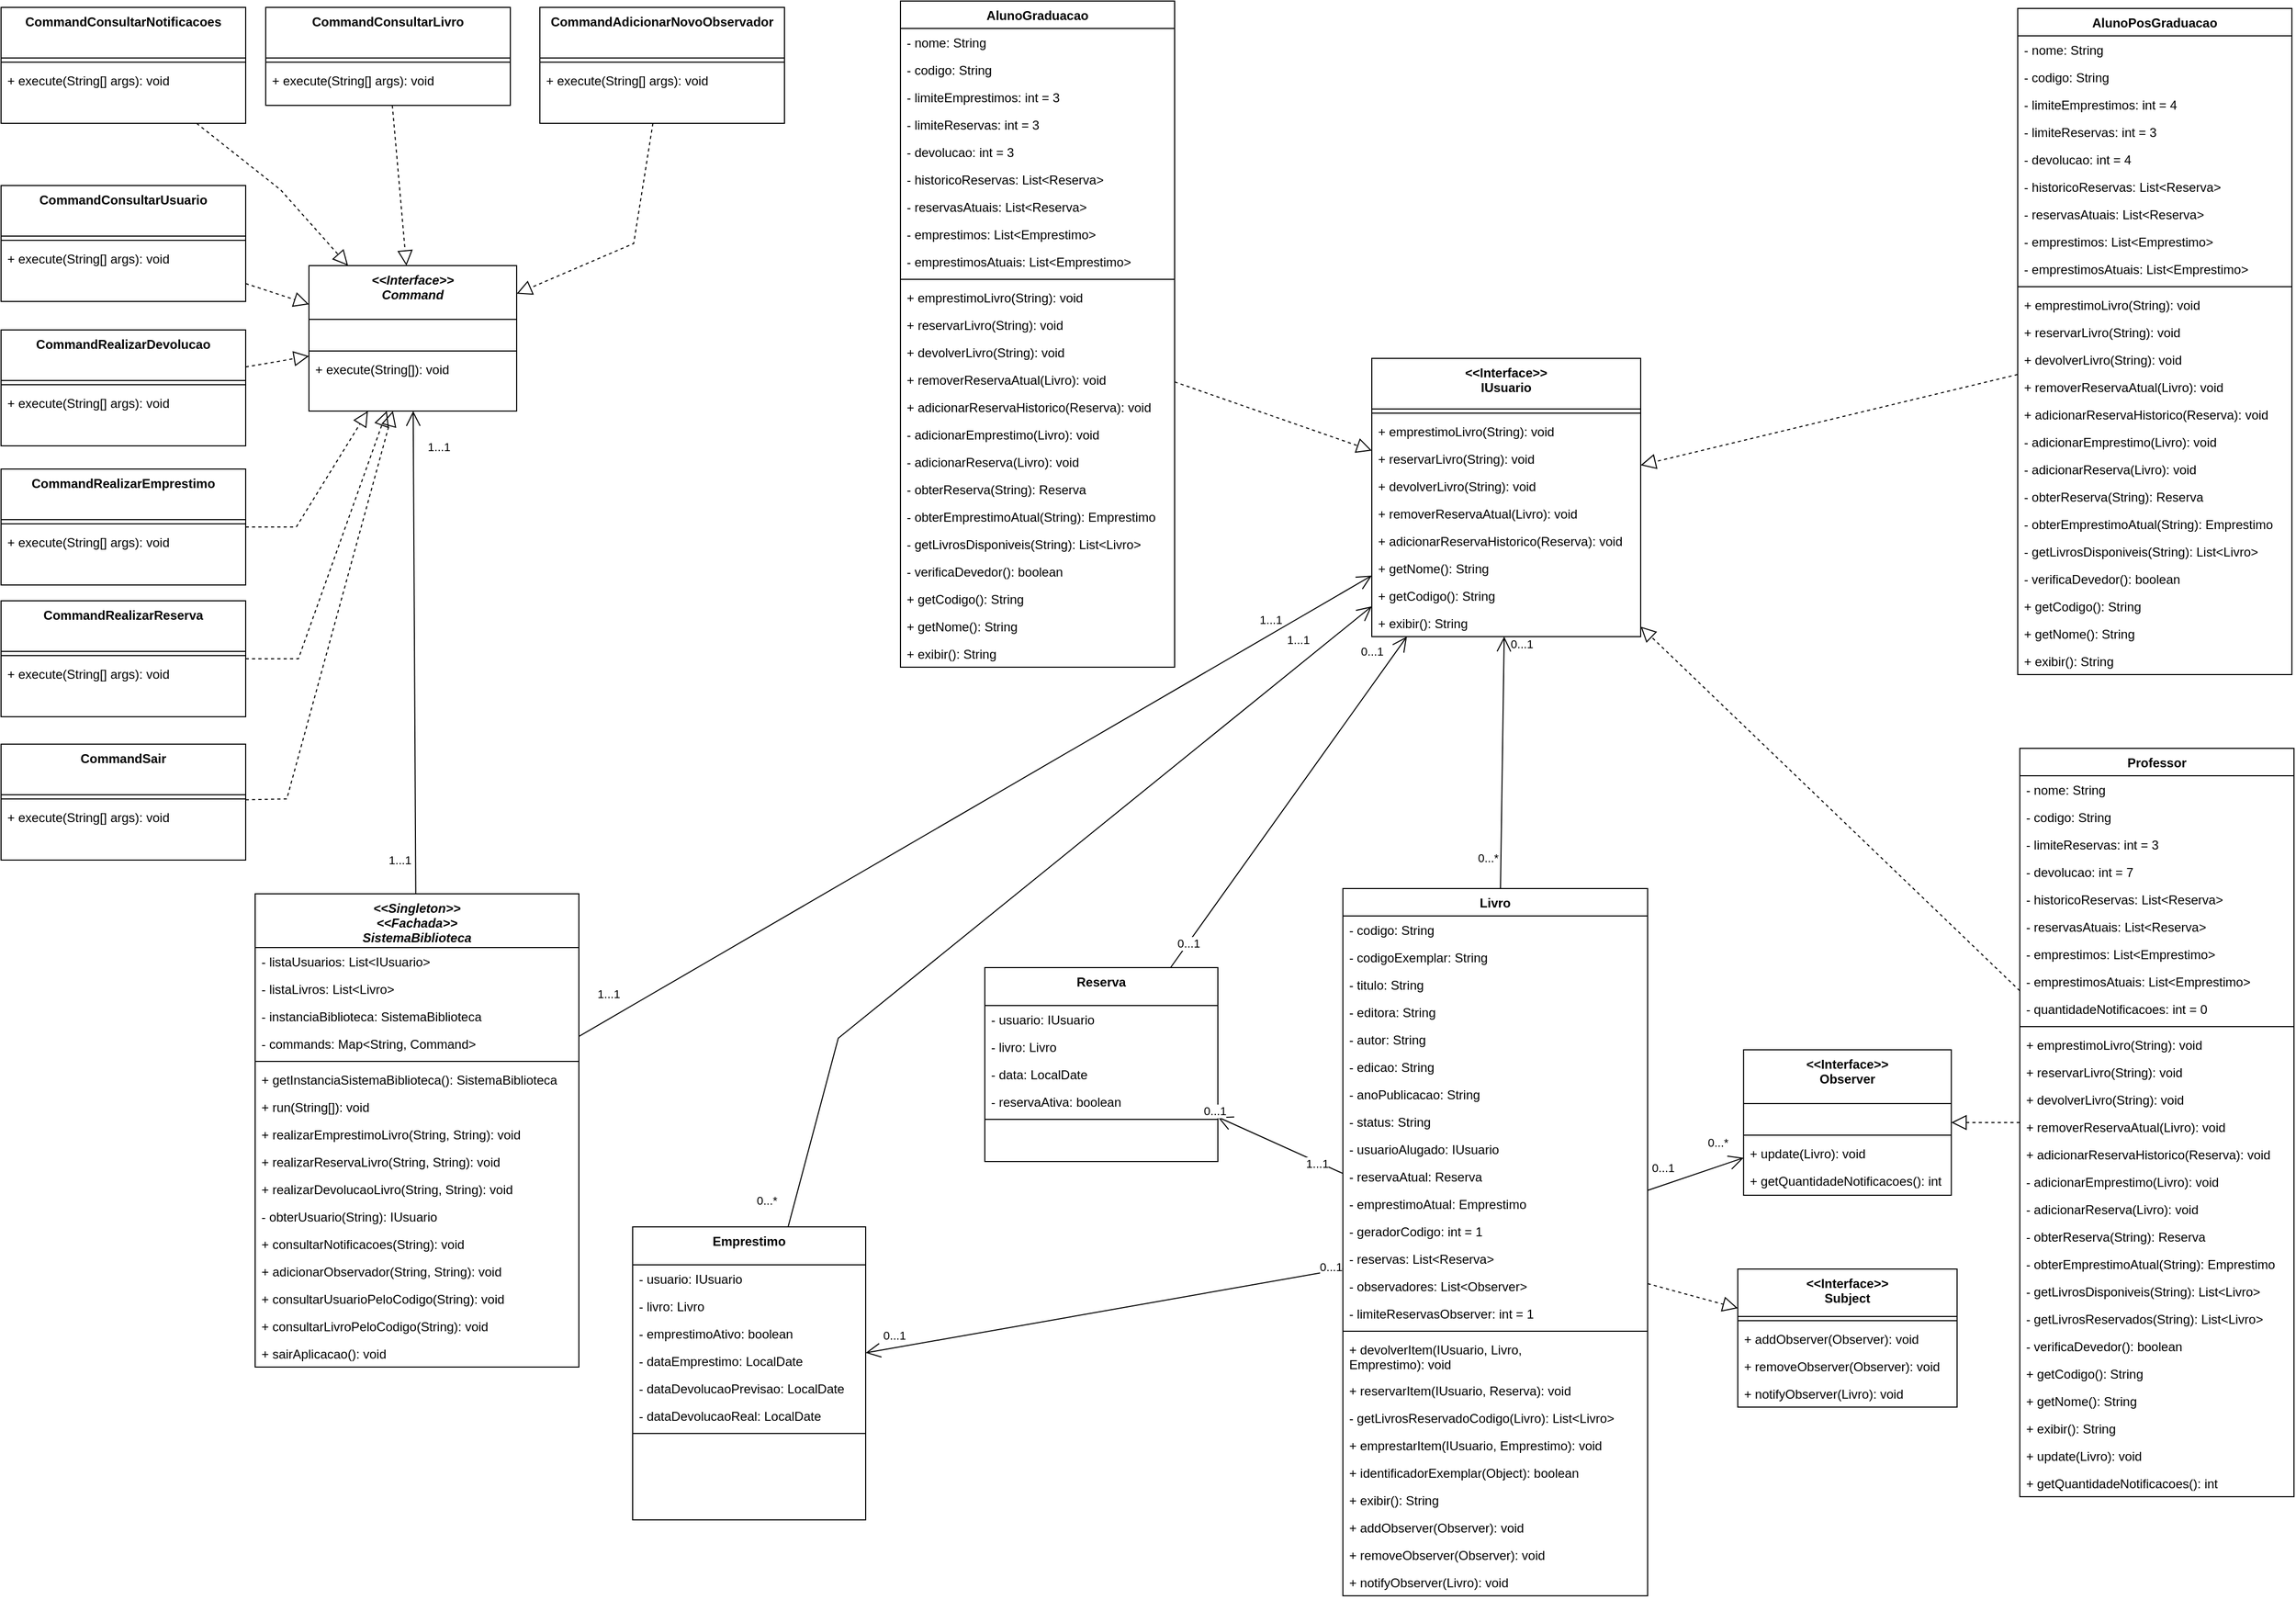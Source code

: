 <mxfile version="21.5.1" type="device">
  <diagram id="C5RBs43oDa-KdzZeNtuy" name="Page-1">
    <mxGraphModel dx="1980" dy="2068" grid="0" gridSize="10" guides="1" tooltips="1" connect="1" arrows="1" fold="1" page="1" pageScale="1" pageWidth="2336" pageHeight="1654" math="0" shadow="0">
      <root>
        <mxCell id="WIyWlLk6GJQsqaUBKTNV-0" />
        <mxCell id="WIyWlLk6GJQsqaUBKTNV-1" parent="WIyWlLk6GJQsqaUBKTNV-0" />
        <mxCell id="zkfFHV4jXpPFQw0GAbJ--6" value="AlunoGraduacao" style="swimlane;fontStyle=1;align=center;verticalAlign=top;childLayout=stackLayout;horizontal=1;startSize=26;horizontalStack=0;resizeParent=1;resizeLast=0;collapsible=1;marginBottom=0;rounded=0;shadow=0;strokeWidth=1;" parent="WIyWlLk6GJQsqaUBKTNV-1" vertex="1">
          <mxGeometry x="882.0" y="43" width="260" height="632" as="geometry">
            <mxRectangle x="30" y="360" width="160" height="26" as="alternateBounds" />
          </mxGeometry>
        </mxCell>
        <mxCell id="fqb2mtGp8k7TycbTAKJE-1" value="- nome: String" style="text;align=left;verticalAlign=top;spacingLeft=4;spacingRight=4;overflow=hidden;rotatable=0;points=[[0,0.5],[1,0.5]];portConstraint=eastwest;rounded=0;shadow=0;html=0;" vertex="1" parent="zkfFHV4jXpPFQw0GAbJ--6">
          <mxGeometry y="26" width="260" height="26" as="geometry" />
        </mxCell>
        <mxCell id="fqb2mtGp8k7TycbTAKJE-13" value="- codigo: String" style="text;align=left;verticalAlign=top;spacingLeft=4;spacingRight=4;overflow=hidden;rotatable=0;points=[[0,0.5],[1,0.5]];portConstraint=eastwest;rounded=0;shadow=0;html=0;" vertex="1" parent="zkfFHV4jXpPFQw0GAbJ--6">
          <mxGeometry y="52" width="260" height="26" as="geometry" />
        </mxCell>
        <mxCell id="fqb2mtGp8k7TycbTAKJE-19" value="- limiteEmprestimos: int = 3" style="text;align=left;verticalAlign=top;spacingLeft=4;spacingRight=4;overflow=hidden;rotatable=0;points=[[0,0.5],[1,0.5]];portConstraint=eastwest;rounded=0;shadow=0;html=0;" vertex="1" parent="zkfFHV4jXpPFQw0GAbJ--6">
          <mxGeometry y="78" width="260" height="26" as="geometry" />
        </mxCell>
        <mxCell id="fqb2mtGp8k7TycbTAKJE-20" value="- limiteReservas: int = 3" style="text;align=left;verticalAlign=top;spacingLeft=4;spacingRight=4;overflow=hidden;rotatable=0;points=[[0,0.5],[1,0.5]];portConstraint=eastwest;rounded=0;shadow=0;html=0;" vertex="1" parent="zkfFHV4jXpPFQw0GAbJ--6">
          <mxGeometry y="104" width="260" height="26" as="geometry" />
        </mxCell>
        <mxCell id="fqb2mtGp8k7TycbTAKJE-21" value="- devolucao: int = 3" style="text;align=left;verticalAlign=top;spacingLeft=4;spacingRight=4;overflow=hidden;rotatable=0;points=[[0,0.5],[1,0.5]];portConstraint=eastwest;rounded=0;shadow=0;html=0;" vertex="1" parent="zkfFHV4jXpPFQw0GAbJ--6">
          <mxGeometry y="130" width="260" height="26" as="geometry" />
        </mxCell>
        <mxCell id="fqb2mtGp8k7TycbTAKJE-22" value="- historicoReservas: List&lt;Reserva&gt;" style="text;align=left;verticalAlign=top;spacingLeft=4;spacingRight=4;overflow=hidden;rotatable=0;points=[[0,0.5],[1,0.5]];portConstraint=eastwest;rounded=0;shadow=0;html=0;" vertex="1" parent="zkfFHV4jXpPFQw0GAbJ--6">
          <mxGeometry y="156" width="260" height="26" as="geometry" />
        </mxCell>
        <mxCell id="zkfFHV4jXpPFQw0GAbJ--8" value="- reservasAtuais: List&lt;Reserva&gt;" style="text;align=left;verticalAlign=top;spacingLeft=4;spacingRight=4;overflow=hidden;rotatable=0;points=[[0,0.5],[1,0.5]];portConstraint=eastwest;rounded=0;shadow=0;html=0;" parent="zkfFHV4jXpPFQw0GAbJ--6" vertex="1">
          <mxGeometry y="182" width="260" height="26" as="geometry" />
        </mxCell>
        <mxCell id="fqb2mtGp8k7TycbTAKJE-23" value="- emprestimos: List&lt;Emprestimo&gt;" style="text;align=left;verticalAlign=top;spacingLeft=4;spacingRight=4;overflow=hidden;rotatable=0;points=[[0,0.5],[1,0.5]];portConstraint=eastwest;rounded=0;shadow=0;html=0;" vertex="1" parent="zkfFHV4jXpPFQw0GAbJ--6">
          <mxGeometry y="208" width="260" height="26" as="geometry" />
        </mxCell>
        <mxCell id="fqb2mtGp8k7TycbTAKJE-24" value="- emprestimosAtuais: List&lt;Emprestimo&gt;" style="text;align=left;verticalAlign=top;spacingLeft=4;spacingRight=4;overflow=hidden;rotatable=0;points=[[0,0.5],[1,0.5]];portConstraint=eastwest;rounded=0;shadow=0;html=0;" vertex="1" parent="zkfFHV4jXpPFQw0GAbJ--6">
          <mxGeometry y="234" width="260" height="26" as="geometry" />
        </mxCell>
        <mxCell id="zkfFHV4jXpPFQw0GAbJ--9" value="" style="line;html=1;strokeWidth=1;align=left;verticalAlign=middle;spacingTop=-1;spacingLeft=3;spacingRight=3;rotatable=0;labelPosition=right;points=[];portConstraint=eastwest;" parent="zkfFHV4jXpPFQw0GAbJ--6" vertex="1">
          <mxGeometry y="260" width="260" height="8" as="geometry" />
        </mxCell>
        <mxCell id="fqb2mtGp8k7TycbTAKJE-25" value="+ emprestimoLivro(String): void" style="text;align=left;verticalAlign=top;spacingLeft=4;spacingRight=4;overflow=hidden;rotatable=0;points=[[0,0.5],[1,0.5]];portConstraint=eastwest;fontStyle=0" vertex="1" parent="zkfFHV4jXpPFQw0GAbJ--6">
          <mxGeometry y="268" width="260" height="26" as="geometry" />
        </mxCell>
        <mxCell id="fqb2mtGp8k7TycbTAKJE-26" value="+ reservarLivro(String): void" style="text;align=left;verticalAlign=top;spacingLeft=4;spacingRight=4;overflow=hidden;rotatable=0;points=[[0,0.5],[1,0.5]];portConstraint=eastwest;fontStyle=0" vertex="1" parent="zkfFHV4jXpPFQw0GAbJ--6">
          <mxGeometry y="294" width="260" height="26" as="geometry" />
        </mxCell>
        <mxCell id="fqb2mtGp8k7TycbTAKJE-27" value="+ devolverLivro(String): void" style="text;align=left;verticalAlign=top;spacingLeft=4;spacingRight=4;overflow=hidden;rotatable=0;points=[[0,0.5],[1,0.5]];portConstraint=eastwest;fontStyle=0" vertex="1" parent="zkfFHV4jXpPFQw0GAbJ--6">
          <mxGeometry y="320" width="260" height="26" as="geometry" />
        </mxCell>
        <mxCell id="fqb2mtGp8k7TycbTAKJE-28" value="+ removerReservaAtual(Livro): void" style="text;align=left;verticalAlign=top;spacingLeft=4;spacingRight=4;overflow=hidden;rotatable=0;points=[[0,0.5],[1,0.5]];portConstraint=eastwest;fontStyle=0" vertex="1" parent="zkfFHV4jXpPFQw0GAbJ--6">
          <mxGeometry y="346" width="260" height="26" as="geometry" />
        </mxCell>
        <mxCell id="fqb2mtGp8k7TycbTAKJE-29" value="+ adicionarReservaHistorico(Reserva): void" style="text;align=left;verticalAlign=top;spacingLeft=4;spacingRight=4;overflow=hidden;rotatable=0;points=[[0,0.5],[1,0.5]];portConstraint=eastwest;fontStyle=0" vertex="1" parent="zkfFHV4jXpPFQw0GAbJ--6">
          <mxGeometry y="372" width="260" height="26" as="geometry" />
        </mxCell>
        <mxCell id="zkfFHV4jXpPFQw0GAbJ--10" value="- adicionarEmprestimo(Livro): void" style="text;align=left;verticalAlign=top;spacingLeft=4;spacingRight=4;overflow=hidden;rotatable=0;points=[[0,0.5],[1,0.5]];portConstraint=eastwest;fontStyle=0" parent="zkfFHV4jXpPFQw0GAbJ--6" vertex="1">
          <mxGeometry y="398" width="260" height="26" as="geometry" />
        </mxCell>
        <mxCell id="fqb2mtGp8k7TycbTAKJE-33" value="- adicionarReserva(Livro): void" style="text;align=left;verticalAlign=top;spacingLeft=4;spacingRight=4;overflow=hidden;rotatable=0;points=[[0,0.5],[1,0.5]];portConstraint=eastwest;fontStyle=0" vertex="1" parent="zkfFHV4jXpPFQw0GAbJ--6">
          <mxGeometry y="424" width="260" height="26" as="geometry" />
        </mxCell>
        <mxCell id="fqb2mtGp8k7TycbTAKJE-34" value="- obterReserva(String): Reserva" style="text;align=left;verticalAlign=top;spacingLeft=4;spacingRight=4;overflow=hidden;rotatable=0;points=[[0,0.5],[1,0.5]];portConstraint=eastwest;fontStyle=0" vertex="1" parent="zkfFHV4jXpPFQw0GAbJ--6">
          <mxGeometry y="450" width="260" height="26" as="geometry" />
        </mxCell>
        <mxCell id="fqb2mtGp8k7TycbTAKJE-40" value="- obterEmprestimoAtual(String): Emprestimo" style="text;align=left;verticalAlign=top;spacingLeft=4;spacingRight=4;overflow=hidden;rotatable=0;points=[[0,0.5],[1,0.5]];portConstraint=eastwest;fontStyle=0" vertex="1" parent="zkfFHV4jXpPFQw0GAbJ--6">
          <mxGeometry y="476" width="260" height="26" as="geometry" />
        </mxCell>
        <mxCell id="fqb2mtGp8k7TycbTAKJE-35" value="- getLivrosDisponiveis(String): List&lt;Livro&gt;" style="text;align=left;verticalAlign=top;spacingLeft=4;spacingRight=4;overflow=hidden;rotatable=0;points=[[0,0.5],[1,0.5]];portConstraint=eastwest;fontStyle=0" vertex="1" parent="zkfFHV4jXpPFQw0GAbJ--6">
          <mxGeometry y="502" width="260" height="26" as="geometry" />
        </mxCell>
        <mxCell id="fqb2mtGp8k7TycbTAKJE-36" value="- verificaDevedor(): boolean" style="text;align=left;verticalAlign=top;spacingLeft=4;spacingRight=4;overflow=hidden;rotatable=0;points=[[0,0.5],[1,0.5]];portConstraint=eastwest;fontStyle=0" vertex="1" parent="zkfFHV4jXpPFQw0GAbJ--6">
          <mxGeometry y="528" width="260" height="26" as="geometry" />
        </mxCell>
        <mxCell id="fqb2mtGp8k7TycbTAKJE-120" value="+ getCodigo(): String" style="text;align=left;verticalAlign=top;spacingLeft=4;spacingRight=4;overflow=hidden;rotatable=0;points=[[0,0.5],[1,0.5]];portConstraint=eastwest;fontStyle=0" vertex="1" parent="zkfFHV4jXpPFQw0GAbJ--6">
          <mxGeometry y="554" width="260" height="26" as="geometry" />
        </mxCell>
        <mxCell id="fqb2mtGp8k7TycbTAKJE-119" value="+ getNome(): String" style="text;align=left;verticalAlign=top;spacingLeft=4;spacingRight=4;overflow=hidden;rotatable=0;points=[[0,0.5],[1,0.5]];portConstraint=eastwest;fontStyle=0" vertex="1" parent="zkfFHV4jXpPFQw0GAbJ--6">
          <mxGeometry y="580" width="260" height="26" as="geometry" />
        </mxCell>
        <mxCell id="fqb2mtGp8k7TycbTAKJE-32" value="+ exibir(): String" style="text;align=left;verticalAlign=top;spacingLeft=4;spacingRight=4;overflow=hidden;rotatable=0;points=[[0,0.5],[1,0.5]];portConstraint=eastwest;fontStyle=0" vertex="1" parent="zkfFHV4jXpPFQw0GAbJ--6">
          <mxGeometry y="606" width="260" height="26" as="geometry" />
        </mxCell>
        <mxCell id="M-NeAkC2m4nGX7HUwaiX-9" value="Livro" style="swimlane;fontStyle=1;align=center;verticalAlign=top;childLayout=stackLayout;horizontal=1;startSize=26;horizontalStack=0;resizeParent=1;resizeLast=0;collapsible=1;marginBottom=0;rounded=0;shadow=0;strokeWidth=1;" parent="WIyWlLk6GJQsqaUBKTNV-1" vertex="1">
          <mxGeometry x="1301.6" y="885" width="289" height="671" as="geometry">
            <mxRectangle x="550" y="140" width="160" height="26" as="alternateBounds" />
          </mxGeometry>
        </mxCell>
        <mxCell id="M-NeAkC2m4nGX7HUwaiX-10" value="- codigo: String" style="text;align=left;verticalAlign=top;spacingLeft=4;spacingRight=4;overflow=hidden;rotatable=0;points=[[0,0.5],[1,0.5]];portConstraint=eastwest;rounded=0;shadow=0;html=0;" parent="M-NeAkC2m4nGX7HUwaiX-9" vertex="1">
          <mxGeometry y="26" width="289" height="26" as="geometry" />
        </mxCell>
        <mxCell id="fqb2mtGp8k7TycbTAKJE-105" value="- codigoExemplar: String" style="text;align=left;verticalAlign=top;spacingLeft=4;spacingRight=4;overflow=hidden;rotatable=0;points=[[0,0.5],[1,0.5]];portConstraint=eastwest;rounded=0;shadow=0;html=0;" vertex="1" parent="M-NeAkC2m4nGX7HUwaiX-9">
          <mxGeometry y="52" width="289" height="26" as="geometry" />
        </mxCell>
        <mxCell id="M-NeAkC2m4nGX7HUwaiX-16" value="- titulo: String" style="text;align=left;verticalAlign=top;spacingLeft=4;spacingRight=4;overflow=hidden;rotatable=0;points=[[0,0.5],[1,0.5]];portConstraint=eastwest;rounded=0;shadow=0;html=0;" parent="M-NeAkC2m4nGX7HUwaiX-9" vertex="1">
          <mxGeometry y="78" width="289" height="26" as="geometry" />
        </mxCell>
        <mxCell id="M-NeAkC2m4nGX7HUwaiX-17" value="- editora: String" style="text;align=left;verticalAlign=top;spacingLeft=4;spacingRight=4;overflow=hidden;rotatable=0;points=[[0,0.5],[1,0.5]];portConstraint=eastwest;rounded=0;shadow=0;html=0;" parent="M-NeAkC2m4nGX7HUwaiX-9" vertex="1">
          <mxGeometry y="104" width="289" height="26" as="geometry" />
        </mxCell>
        <mxCell id="M-NeAkC2m4nGX7HUwaiX-27" value="- autor: String" style="text;align=left;verticalAlign=top;spacingLeft=4;spacingRight=4;overflow=hidden;rotatable=0;points=[[0,0.5],[1,0.5]];portConstraint=eastwest;rounded=0;shadow=0;html=0;" parent="M-NeAkC2m4nGX7HUwaiX-9" vertex="1">
          <mxGeometry y="130" width="289" height="26" as="geometry" />
        </mxCell>
        <mxCell id="M-NeAkC2m4nGX7HUwaiX-28" value="- edicao: String" style="text;align=left;verticalAlign=top;spacingLeft=4;spacingRight=4;overflow=hidden;rotatable=0;points=[[0,0.5],[1,0.5]];portConstraint=eastwest;rounded=0;shadow=0;html=0;" parent="M-NeAkC2m4nGX7HUwaiX-9" vertex="1">
          <mxGeometry y="156" width="289" height="26" as="geometry" />
        </mxCell>
        <mxCell id="M-NeAkC2m4nGX7HUwaiX-29" value="- anoPublicacao: String" style="text;align=left;verticalAlign=top;spacingLeft=4;spacingRight=4;overflow=hidden;rotatable=0;points=[[0,0.5],[1,0.5]];portConstraint=eastwest;rounded=0;shadow=0;html=0;" parent="M-NeAkC2m4nGX7HUwaiX-9" vertex="1">
          <mxGeometry y="182" width="289" height="26" as="geometry" />
        </mxCell>
        <mxCell id="fqb2mtGp8k7TycbTAKJE-125" value="- status: String" style="text;align=left;verticalAlign=top;spacingLeft=4;spacingRight=4;overflow=hidden;rotatable=0;points=[[0,0.5],[1,0.5]];portConstraint=eastwest;rounded=0;shadow=0;html=0;" vertex="1" parent="M-NeAkC2m4nGX7HUwaiX-9">
          <mxGeometry y="208" width="289" height="26" as="geometry" />
        </mxCell>
        <mxCell id="fqb2mtGp8k7TycbTAKJE-126" value="- usuarioAlugado: IUsuario" style="text;align=left;verticalAlign=top;spacingLeft=4;spacingRight=4;overflow=hidden;rotatable=0;points=[[0,0.5],[1,0.5]];portConstraint=eastwest;rounded=0;shadow=0;html=0;" vertex="1" parent="M-NeAkC2m4nGX7HUwaiX-9">
          <mxGeometry y="234" width="289" height="26" as="geometry" />
        </mxCell>
        <mxCell id="fqb2mtGp8k7TycbTAKJE-130" value="- reservaAtual: Reserva" style="text;align=left;verticalAlign=top;spacingLeft=4;spacingRight=4;overflow=hidden;rotatable=0;points=[[0,0.5],[1,0.5]];portConstraint=eastwest;rounded=0;shadow=0;html=0;" vertex="1" parent="M-NeAkC2m4nGX7HUwaiX-9">
          <mxGeometry y="260" width="289" height="26" as="geometry" />
        </mxCell>
        <mxCell id="fqb2mtGp8k7TycbTAKJE-131" value="- emprestimoAtual: Emprestimo" style="text;align=left;verticalAlign=top;spacingLeft=4;spacingRight=4;overflow=hidden;rotatable=0;points=[[0,0.5],[1,0.5]];portConstraint=eastwest;rounded=0;shadow=0;html=0;" vertex="1" parent="M-NeAkC2m4nGX7HUwaiX-9">
          <mxGeometry y="286" width="289" height="26" as="geometry" />
        </mxCell>
        <mxCell id="fqb2mtGp8k7TycbTAKJE-132" value="- geradorCodigo: int = 1" style="text;align=left;verticalAlign=top;spacingLeft=4;spacingRight=4;overflow=hidden;rotatable=0;points=[[0,0.5],[1,0.5]];portConstraint=eastwest;rounded=0;shadow=0;html=0;" vertex="1" parent="M-NeAkC2m4nGX7HUwaiX-9">
          <mxGeometry y="312" width="289" height="26" as="geometry" />
        </mxCell>
        <mxCell id="fqb2mtGp8k7TycbTAKJE-133" value="- reservas: List&lt;Reserva&gt;" style="text;align=left;verticalAlign=top;spacingLeft=4;spacingRight=4;overflow=hidden;rotatable=0;points=[[0,0.5],[1,0.5]];portConstraint=eastwest;rounded=0;shadow=0;html=0;" vertex="1" parent="M-NeAkC2m4nGX7HUwaiX-9">
          <mxGeometry y="338" width="289" height="26" as="geometry" />
        </mxCell>
        <mxCell id="fqb2mtGp8k7TycbTAKJE-134" value="- observadores: List&lt;Observer&gt;" style="text;align=left;verticalAlign=top;spacingLeft=4;spacingRight=4;overflow=hidden;rotatable=0;points=[[0,0.5],[1,0.5]];portConstraint=eastwest;rounded=0;shadow=0;html=0;" vertex="1" parent="M-NeAkC2m4nGX7HUwaiX-9">
          <mxGeometry y="364" width="289" height="26" as="geometry" />
        </mxCell>
        <mxCell id="fqb2mtGp8k7TycbTAKJE-135" value="- limiteReservasObserver: int = 1" style="text;align=left;verticalAlign=top;spacingLeft=4;spacingRight=4;overflow=hidden;rotatable=0;points=[[0,0.5],[1,0.5]];portConstraint=eastwest;rounded=0;shadow=0;html=0;" vertex="1" parent="M-NeAkC2m4nGX7HUwaiX-9">
          <mxGeometry y="390" width="289" height="26" as="geometry" />
        </mxCell>
        <mxCell id="M-NeAkC2m4nGX7HUwaiX-11" value="" style="line;html=1;strokeWidth=1;align=left;verticalAlign=middle;spacingTop=-1;spacingLeft=3;spacingRight=3;rotatable=0;labelPosition=right;points=[];portConstraint=eastwest;" parent="M-NeAkC2m4nGX7HUwaiX-9" vertex="1">
          <mxGeometry y="416" width="289" height="8" as="geometry" />
        </mxCell>
        <mxCell id="fqb2mtGp8k7TycbTAKJE-136" value="+ devolverItem(IUsuario, Livro, &#xa;Emprestimo): void" style="text;align=left;verticalAlign=top;spacingLeft=4;spacingRight=4;overflow=hidden;rotatable=0;points=[[0,0.5],[1,0.5]];portConstraint=eastwest;fontStyle=0" vertex="1" parent="M-NeAkC2m4nGX7HUwaiX-9">
          <mxGeometry y="424" width="289" height="39" as="geometry" />
        </mxCell>
        <mxCell id="fqb2mtGp8k7TycbTAKJE-137" value="+ reservarItem(IUsuario, Reserva): void" style="text;align=left;verticalAlign=top;spacingLeft=4;spacingRight=4;overflow=hidden;rotatable=0;points=[[0,0.5],[1,0.5]];portConstraint=eastwest;fontStyle=0" vertex="1" parent="M-NeAkC2m4nGX7HUwaiX-9">
          <mxGeometry y="463" width="289" height="26" as="geometry" />
        </mxCell>
        <mxCell id="fqb2mtGp8k7TycbTAKJE-138" value="- getLivrosReservadoCodigo(Livro): List&lt;Livro&gt;" style="text;align=left;verticalAlign=top;spacingLeft=4;spacingRight=4;overflow=hidden;rotatable=0;points=[[0,0.5],[1,0.5]];portConstraint=eastwest;fontStyle=0" vertex="1" parent="M-NeAkC2m4nGX7HUwaiX-9">
          <mxGeometry y="489" width="289" height="26" as="geometry" />
        </mxCell>
        <mxCell id="fqb2mtGp8k7TycbTAKJE-139" value="+ emprestarItem(IUsuario, Emprestimo): void" style="text;align=left;verticalAlign=top;spacingLeft=4;spacingRight=4;overflow=hidden;rotatable=0;points=[[0,0.5],[1,0.5]];portConstraint=eastwest;fontStyle=0" vertex="1" parent="M-NeAkC2m4nGX7HUwaiX-9">
          <mxGeometry y="515" width="289" height="26" as="geometry" />
        </mxCell>
        <mxCell id="fqb2mtGp8k7TycbTAKJE-140" value="+ identificadorExemplar(Object): boolean" style="text;align=left;verticalAlign=top;spacingLeft=4;spacingRight=4;overflow=hidden;rotatable=0;points=[[0,0.5],[1,0.5]];portConstraint=eastwest;fontStyle=0" vertex="1" parent="M-NeAkC2m4nGX7HUwaiX-9">
          <mxGeometry y="541" width="289" height="26" as="geometry" />
        </mxCell>
        <mxCell id="fqb2mtGp8k7TycbTAKJE-141" value="+ exibir(): String" style="text;align=left;verticalAlign=top;spacingLeft=4;spacingRight=4;overflow=hidden;rotatable=0;points=[[0,0.5],[1,0.5]];portConstraint=eastwest;fontStyle=0" vertex="1" parent="M-NeAkC2m4nGX7HUwaiX-9">
          <mxGeometry y="567" width="289" height="26" as="geometry" />
        </mxCell>
        <mxCell id="fqb2mtGp8k7TycbTAKJE-142" value="+ addObserver(Observer): void" style="text;align=left;verticalAlign=top;spacingLeft=4;spacingRight=4;overflow=hidden;rotatable=0;points=[[0,0.5],[1,0.5]];portConstraint=eastwest;fontStyle=0" vertex="1" parent="M-NeAkC2m4nGX7HUwaiX-9">
          <mxGeometry y="593" width="289" height="26" as="geometry" />
        </mxCell>
        <mxCell id="fqb2mtGp8k7TycbTAKJE-143" value="+ removeObserver(Observer): void" style="text;align=left;verticalAlign=top;spacingLeft=4;spacingRight=4;overflow=hidden;rotatable=0;points=[[0,0.5],[1,0.5]];portConstraint=eastwest;fontStyle=0" vertex="1" parent="M-NeAkC2m4nGX7HUwaiX-9">
          <mxGeometry y="619" width="289" height="26" as="geometry" />
        </mxCell>
        <mxCell id="fqb2mtGp8k7TycbTAKJE-144" value="+ notifyObserver(Livro): void" style="text;align=left;verticalAlign=top;spacingLeft=4;spacingRight=4;overflow=hidden;rotatable=0;points=[[0,0.5],[1,0.5]];portConstraint=eastwest;fontStyle=0" vertex="1" parent="M-NeAkC2m4nGX7HUwaiX-9">
          <mxGeometry y="645" width="289" height="26" as="geometry" />
        </mxCell>
        <mxCell id="MtVjQjLznADQQLDuYncj-2" value="" style="endArrow=block;dashed=1;endFill=0;endSize=12;html=1;rounded=0;" parent="WIyWlLk6GJQsqaUBKTNV-1" source="zkfFHV4jXpPFQw0GAbJ--6" target="fqb2mtGp8k7TycbTAKJE-2" edge="1">
          <mxGeometry width="160" relative="1" as="geometry">
            <mxPoint x="722" y="728" as="sourcePoint" />
            <mxPoint x="882" y="728" as="targetPoint" />
            <Array as="points" />
          </mxGeometry>
        </mxCell>
        <mxCell id="MtVjQjLznADQQLDuYncj-17" value="CommandAdicionarNovoObservador" style="swimlane;fontStyle=1;align=center;verticalAlign=top;childLayout=stackLayout;horizontal=1;startSize=48;horizontalStack=0;resizeParent=1;resizeLast=0;collapsible=1;marginBottom=0;rounded=0;shadow=0;strokeWidth=1;" parent="WIyWlLk6GJQsqaUBKTNV-1" vertex="1">
          <mxGeometry x="540" y="49" width="232" height="110" as="geometry">
            <mxRectangle x="30" y="360" width="160" height="26" as="alternateBounds" />
          </mxGeometry>
        </mxCell>
        <mxCell id="MtVjQjLznADQQLDuYncj-20" value="" style="line;html=1;strokeWidth=1;align=left;verticalAlign=middle;spacingTop=-1;spacingLeft=3;spacingRight=3;rotatable=0;labelPosition=right;points=[];portConstraint=eastwest;" parent="MtVjQjLznADQQLDuYncj-17" vertex="1">
          <mxGeometry y="48" width="232" height="8" as="geometry" />
        </mxCell>
        <mxCell id="MtVjQjLznADQQLDuYncj-21" value="+ execute(String[] args): void" style="text;align=left;verticalAlign=top;spacingLeft=4;spacingRight=4;overflow=hidden;rotatable=0;points=[[0,0.5],[1,0.5]];portConstraint=eastwest;fontStyle=0" parent="MtVjQjLznADQQLDuYncj-17" vertex="1">
          <mxGeometry y="56" width="232" height="26" as="geometry" />
        </mxCell>
        <mxCell id="MtVjQjLznADQQLDuYncj-23" value="&lt;&lt;Interface&gt;&gt;&#xa;Command" style="swimlane;fontStyle=3;align=center;verticalAlign=top;childLayout=stackLayout;horizontal=1;startSize=51;horizontalStack=0;resizeParent=1;resizeLast=0;collapsible=1;marginBottom=0;rounded=0;shadow=0;strokeWidth=1;" parent="WIyWlLk6GJQsqaUBKTNV-1" vertex="1">
          <mxGeometry x="321" y="294" width="197" height="138" as="geometry">
            <mxRectangle x="30" y="360" width="160" height="26" as="alternateBounds" />
          </mxGeometry>
        </mxCell>
        <mxCell id="MtVjQjLznADQQLDuYncj-24" value=" " style="text;align=left;verticalAlign=top;spacingLeft=4;spacingRight=4;overflow=hidden;rotatable=0;points=[[0,0.5],[1,0.5]];portConstraint=eastwest;" parent="MtVjQjLznADQQLDuYncj-23" vertex="1">
          <mxGeometry y="51" width="197" height="26" as="geometry" />
        </mxCell>
        <mxCell id="MtVjQjLznADQQLDuYncj-26" value="" style="line;html=1;strokeWidth=1;align=left;verticalAlign=middle;spacingTop=-1;spacingLeft=3;spacingRight=3;rotatable=0;labelPosition=right;points=[];portConstraint=eastwest;" parent="MtVjQjLznADQQLDuYncj-23" vertex="1">
          <mxGeometry y="77" width="197" height="8" as="geometry" />
        </mxCell>
        <mxCell id="MtVjQjLznADQQLDuYncj-27" value="+ execute(String[]): void" style="text;align=left;verticalAlign=top;spacingLeft=4;spacingRight=4;overflow=hidden;rotatable=0;points=[[0,0.5],[1,0.5]];portConstraint=eastwest;fontStyle=0" parent="MtVjQjLznADQQLDuYncj-23" vertex="1">
          <mxGeometry y="85" width="197" height="26" as="geometry" />
        </mxCell>
        <mxCell id="MtVjQjLznADQQLDuYncj-28" value=" " style="text;align=left;verticalAlign=top;spacingLeft=4;spacingRight=4;overflow=hidden;rotatable=0;points=[[0,0.5],[1,0.5]];portConstraint=eastwest;" parent="MtVjQjLznADQQLDuYncj-23" vertex="1">
          <mxGeometry y="111" width="197" height="26" as="geometry" />
        </mxCell>
        <mxCell id="cFZcCsAZOapWqEomhNYO-0" value="" style="endArrow=block;dashed=1;endFill=0;endSize=12;html=1;rounded=0;" parent="WIyWlLk6GJQsqaUBKTNV-1" source="MtVjQjLznADQQLDuYncj-17" target="MtVjQjLznADQQLDuYncj-23" edge="1">
          <mxGeometry width="160" relative="1" as="geometry">
            <mxPoint x="122" y="479" as="sourcePoint" />
            <mxPoint x="584" y="220" as="targetPoint" />
            <Array as="points">
              <mxPoint x="629" y="273" />
            </Array>
          </mxGeometry>
        </mxCell>
        <mxCell id="cFZcCsAZOapWqEomhNYO-1" value="CommandConsultarLivro" style="swimlane;fontStyle=1;align=center;verticalAlign=top;childLayout=stackLayout;horizontal=1;startSize=48;horizontalStack=0;resizeParent=1;resizeLast=0;collapsible=1;marginBottom=0;rounded=0;shadow=0;strokeWidth=1;" parent="WIyWlLk6GJQsqaUBKTNV-1" vertex="1">
          <mxGeometry x="280" y="49" width="232" height="93" as="geometry">
            <mxRectangle x="30" y="360" width="160" height="26" as="alternateBounds" />
          </mxGeometry>
        </mxCell>
        <mxCell id="cFZcCsAZOapWqEomhNYO-2" value="" style="line;html=1;strokeWidth=1;align=left;verticalAlign=middle;spacingTop=-1;spacingLeft=3;spacingRight=3;rotatable=0;labelPosition=right;points=[];portConstraint=eastwest;" parent="cFZcCsAZOapWqEomhNYO-1" vertex="1">
          <mxGeometry y="48" width="232" height="8" as="geometry" />
        </mxCell>
        <mxCell id="cFZcCsAZOapWqEomhNYO-3" value="+ execute(String[] args): void" style="text;align=left;verticalAlign=top;spacingLeft=4;spacingRight=4;overflow=hidden;rotatable=0;points=[[0,0.5],[1,0.5]];portConstraint=eastwest;fontStyle=0" parent="cFZcCsAZOapWqEomhNYO-1" vertex="1">
          <mxGeometry y="56" width="232" height="26" as="geometry" />
        </mxCell>
        <mxCell id="cFZcCsAZOapWqEomhNYO-4" value="CommandConsultarNotificacoes" style="swimlane;fontStyle=1;align=center;verticalAlign=top;childLayout=stackLayout;horizontal=1;startSize=48;horizontalStack=0;resizeParent=1;resizeLast=0;collapsible=1;marginBottom=0;rounded=0;shadow=0;strokeWidth=1;" parent="WIyWlLk6GJQsqaUBKTNV-1" vertex="1">
          <mxGeometry x="29" y="49" width="232" height="110" as="geometry">
            <mxRectangle x="30" y="360" width="160" height="26" as="alternateBounds" />
          </mxGeometry>
        </mxCell>
        <mxCell id="cFZcCsAZOapWqEomhNYO-5" value="" style="line;html=1;strokeWidth=1;align=left;verticalAlign=middle;spacingTop=-1;spacingLeft=3;spacingRight=3;rotatable=0;labelPosition=right;points=[];portConstraint=eastwest;" parent="cFZcCsAZOapWqEomhNYO-4" vertex="1">
          <mxGeometry y="48" width="232" height="8" as="geometry" />
        </mxCell>
        <mxCell id="cFZcCsAZOapWqEomhNYO-6" value="+ execute(String[] args): void" style="text;align=left;verticalAlign=top;spacingLeft=4;spacingRight=4;overflow=hidden;rotatable=0;points=[[0,0.5],[1,0.5]];portConstraint=eastwest;fontStyle=0" parent="cFZcCsAZOapWqEomhNYO-4" vertex="1">
          <mxGeometry y="56" width="232" height="26" as="geometry" />
        </mxCell>
        <mxCell id="cFZcCsAZOapWqEomhNYO-7" value="CommandConsultarUsuario" style="swimlane;fontStyle=1;align=center;verticalAlign=top;childLayout=stackLayout;horizontal=1;startSize=48;horizontalStack=0;resizeParent=1;resizeLast=0;collapsible=1;marginBottom=0;rounded=0;shadow=0;strokeWidth=1;" parent="WIyWlLk6GJQsqaUBKTNV-1" vertex="1">
          <mxGeometry x="29" y="218" width="232" height="110" as="geometry">
            <mxRectangle x="30" y="360" width="160" height="26" as="alternateBounds" />
          </mxGeometry>
        </mxCell>
        <mxCell id="cFZcCsAZOapWqEomhNYO-8" value="" style="line;html=1;strokeWidth=1;align=left;verticalAlign=middle;spacingTop=-1;spacingLeft=3;spacingRight=3;rotatable=0;labelPosition=right;points=[];portConstraint=eastwest;" parent="cFZcCsAZOapWqEomhNYO-7" vertex="1">
          <mxGeometry y="48" width="232" height="8" as="geometry" />
        </mxCell>
        <mxCell id="cFZcCsAZOapWqEomhNYO-9" value="+ execute(String[] args): void" style="text;align=left;verticalAlign=top;spacingLeft=4;spacingRight=4;overflow=hidden;rotatable=0;points=[[0,0.5],[1,0.5]];portConstraint=eastwest;fontStyle=0" parent="cFZcCsAZOapWqEomhNYO-7" vertex="1">
          <mxGeometry y="56" width="232" height="26" as="geometry" />
        </mxCell>
        <mxCell id="cFZcCsAZOapWqEomhNYO-10" value="CommandRealizarDevolucao" style="swimlane;fontStyle=1;align=center;verticalAlign=top;childLayout=stackLayout;horizontal=1;startSize=48;horizontalStack=0;resizeParent=1;resizeLast=0;collapsible=1;marginBottom=0;rounded=0;shadow=0;strokeWidth=1;" parent="WIyWlLk6GJQsqaUBKTNV-1" vertex="1">
          <mxGeometry x="29" y="355" width="232" height="110" as="geometry">
            <mxRectangle x="30" y="360" width="160" height="26" as="alternateBounds" />
          </mxGeometry>
        </mxCell>
        <mxCell id="cFZcCsAZOapWqEomhNYO-11" value="" style="line;html=1;strokeWidth=1;align=left;verticalAlign=middle;spacingTop=-1;spacingLeft=3;spacingRight=3;rotatable=0;labelPosition=right;points=[];portConstraint=eastwest;" parent="cFZcCsAZOapWqEomhNYO-10" vertex="1">
          <mxGeometry y="48" width="232" height="8" as="geometry" />
        </mxCell>
        <mxCell id="cFZcCsAZOapWqEomhNYO-12" value="+ execute(String[] args): void" style="text;align=left;verticalAlign=top;spacingLeft=4;spacingRight=4;overflow=hidden;rotatable=0;points=[[0,0.5],[1,0.5]];portConstraint=eastwest;fontStyle=0" parent="cFZcCsAZOapWqEomhNYO-10" vertex="1">
          <mxGeometry y="56" width="232" height="26" as="geometry" />
        </mxCell>
        <mxCell id="cFZcCsAZOapWqEomhNYO-13" value="CommandRealizarEmprestimo" style="swimlane;fontStyle=1;align=center;verticalAlign=top;childLayout=stackLayout;horizontal=1;startSize=48;horizontalStack=0;resizeParent=1;resizeLast=0;collapsible=1;marginBottom=0;rounded=0;shadow=0;strokeWidth=1;" parent="WIyWlLk6GJQsqaUBKTNV-1" vertex="1">
          <mxGeometry x="29" y="487" width="232" height="110" as="geometry">
            <mxRectangle x="30" y="360" width="160" height="26" as="alternateBounds" />
          </mxGeometry>
        </mxCell>
        <mxCell id="cFZcCsAZOapWqEomhNYO-14" value="" style="line;html=1;strokeWidth=1;align=left;verticalAlign=middle;spacingTop=-1;spacingLeft=3;spacingRight=3;rotatable=0;labelPosition=right;points=[];portConstraint=eastwest;" parent="cFZcCsAZOapWqEomhNYO-13" vertex="1">
          <mxGeometry y="48" width="232" height="8" as="geometry" />
        </mxCell>
        <mxCell id="cFZcCsAZOapWqEomhNYO-15" value="+ execute(String[] args): void" style="text;align=left;verticalAlign=top;spacingLeft=4;spacingRight=4;overflow=hidden;rotatable=0;points=[[0,0.5],[1,0.5]];portConstraint=eastwest;fontStyle=0" parent="cFZcCsAZOapWqEomhNYO-13" vertex="1">
          <mxGeometry y="56" width="232" height="26" as="geometry" />
        </mxCell>
        <mxCell id="cFZcCsAZOapWqEomhNYO-16" value="CommandRealizarReserva" style="swimlane;fontStyle=1;align=center;verticalAlign=top;childLayout=stackLayout;horizontal=1;startSize=48;horizontalStack=0;resizeParent=1;resizeLast=0;collapsible=1;marginBottom=0;rounded=0;shadow=0;strokeWidth=1;" parent="WIyWlLk6GJQsqaUBKTNV-1" vertex="1">
          <mxGeometry x="29" y="612" width="232" height="110" as="geometry">
            <mxRectangle x="30" y="360" width="160" height="26" as="alternateBounds" />
          </mxGeometry>
        </mxCell>
        <mxCell id="cFZcCsAZOapWqEomhNYO-17" value="" style="line;html=1;strokeWidth=1;align=left;verticalAlign=middle;spacingTop=-1;spacingLeft=3;spacingRight=3;rotatable=0;labelPosition=right;points=[];portConstraint=eastwest;" parent="cFZcCsAZOapWqEomhNYO-16" vertex="1">
          <mxGeometry y="48" width="232" height="8" as="geometry" />
        </mxCell>
        <mxCell id="cFZcCsAZOapWqEomhNYO-18" value="+ execute(String[] args): void" style="text;align=left;verticalAlign=top;spacingLeft=4;spacingRight=4;overflow=hidden;rotatable=0;points=[[0,0.5],[1,0.5]];portConstraint=eastwest;fontStyle=0" parent="cFZcCsAZOapWqEomhNYO-16" vertex="1">
          <mxGeometry y="56" width="232" height="26" as="geometry" />
        </mxCell>
        <mxCell id="cFZcCsAZOapWqEomhNYO-19" value="CommandSair" style="swimlane;fontStyle=1;align=center;verticalAlign=top;childLayout=stackLayout;horizontal=1;startSize=48;horizontalStack=0;resizeParent=1;resizeLast=0;collapsible=1;marginBottom=0;rounded=0;shadow=0;strokeWidth=1;" parent="WIyWlLk6GJQsqaUBKTNV-1" vertex="1">
          <mxGeometry x="29" y="748" width="232" height="110" as="geometry">
            <mxRectangle x="30" y="360" width="160" height="26" as="alternateBounds" />
          </mxGeometry>
        </mxCell>
        <mxCell id="cFZcCsAZOapWqEomhNYO-20" value="" style="line;html=1;strokeWidth=1;align=left;verticalAlign=middle;spacingTop=-1;spacingLeft=3;spacingRight=3;rotatable=0;labelPosition=right;points=[];portConstraint=eastwest;" parent="cFZcCsAZOapWqEomhNYO-19" vertex="1">
          <mxGeometry y="48" width="232" height="8" as="geometry" />
        </mxCell>
        <mxCell id="cFZcCsAZOapWqEomhNYO-21" value="+ execute(String[] args): void" style="text;align=left;verticalAlign=top;spacingLeft=4;spacingRight=4;overflow=hidden;rotatable=0;points=[[0,0.5],[1,0.5]];portConstraint=eastwest;fontStyle=0" parent="cFZcCsAZOapWqEomhNYO-19" vertex="1">
          <mxGeometry y="56" width="232" height="26" as="geometry" />
        </mxCell>
        <mxCell id="cFZcCsAZOapWqEomhNYO-22" value="" style="endArrow=block;dashed=1;endFill=0;endSize=12;html=1;rounded=0;" parent="WIyWlLk6GJQsqaUBKTNV-1" source="cFZcCsAZOapWqEomhNYO-1" target="MtVjQjLznADQQLDuYncj-23" edge="1">
          <mxGeometry width="160" relative="1" as="geometry">
            <mxPoint x="484" y="304" as="sourcePoint" />
            <mxPoint x="478" y="207" as="targetPoint" />
          </mxGeometry>
        </mxCell>
        <mxCell id="cFZcCsAZOapWqEomhNYO-23" value="" style="endArrow=block;dashed=1;endFill=0;endSize=12;html=1;rounded=0;" parent="WIyWlLk6GJQsqaUBKTNV-1" source="cFZcCsAZOapWqEomhNYO-4" target="MtVjQjLznADQQLDuYncj-23" edge="1">
          <mxGeometry width="160" relative="1" as="geometry">
            <mxPoint x="385" y="304" as="sourcePoint" />
            <mxPoint x="306" y="215" as="targetPoint" />
            <Array as="points">
              <mxPoint x="294" y="222" />
            </Array>
          </mxGeometry>
        </mxCell>
        <mxCell id="cFZcCsAZOapWqEomhNYO-24" value="" style="endArrow=block;dashed=1;endFill=0;endSize=12;html=1;rounded=0;" parent="WIyWlLk6GJQsqaUBKTNV-1" source="cFZcCsAZOapWqEomhNYO-7" target="MtVjQjLznADQQLDuYncj-23" edge="1">
          <mxGeometry width="160" relative="1" as="geometry">
            <mxPoint x="313" y="268" as="sourcePoint" />
            <mxPoint x="178" y="348" as="targetPoint" />
          </mxGeometry>
        </mxCell>
        <mxCell id="cFZcCsAZOapWqEomhNYO-25" value="" style="endArrow=block;dashed=1;endFill=0;endSize=12;html=1;rounded=0;" parent="WIyWlLk6GJQsqaUBKTNV-1" source="cFZcCsAZOapWqEomhNYO-10" target="MtVjQjLznADQQLDuYncj-23" edge="1">
          <mxGeometry width="160" relative="1" as="geometry">
            <mxPoint x="311" y="456" as="sourcePoint" />
            <mxPoint x="258" y="431" as="targetPoint" />
          </mxGeometry>
        </mxCell>
        <mxCell id="cFZcCsAZOapWqEomhNYO-26" value="" style="endArrow=block;dashed=1;endFill=0;endSize=12;html=1;rounded=0;" parent="WIyWlLk6GJQsqaUBKTNV-1" source="cFZcCsAZOapWqEomhNYO-13" target="MtVjQjLznADQQLDuYncj-23" edge="1">
          <mxGeometry width="160" relative="1" as="geometry">
            <mxPoint x="311" y="459" as="sourcePoint" />
            <mxPoint x="176" y="580" as="targetPoint" />
            <Array as="points">
              <mxPoint x="309" y="542" />
            </Array>
          </mxGeometry>
        </mxCell>
        <mxCell id="cFZcCsAZOapWqEomhNYO-27" value="" style="endArrow=block;dashed=1;endFill=0;endSize=12;html=1;rounded=0;" parent="WIyWlLk6GJQsqaUBKTNV-1" source="cFZcCsAZOapWqEomhNYO-16" target="MtVjQjLznADQQLDuYncj-23" edge="1">
          <mxGeometry width="160" relative="1" as="geometry">
            <mxPoint x="381" y="442" as="sourcePoint" />
            <mxPoint x="314" y="574" as="targetPoint" />
            <Array as="points">
              <mxPoint x="311" y="667" />
            </Array>
          </mxGeometry>
        </mxCell>
        <mxCell id="cFZcCsAZOapWqEomhNYO-28" value="" style="endArrow=block;dashed=1;endFill=0;endSize=12;html=1;rounded=0;" parent="WIyWlLk6GJQsqaUBKTNV-1" source="cFZcCsAZOapWqEomhNYO-19" target="MtVjQjLznADQQLDuYncj-23" edge="1">
          <mxGeometry width="160" relative="1" as="geometry">
            <mxPoint x="401" y="535" as="sourcePoint" />
            <mxPoint x="417" y="750" as="targetPoint" />
            <Array as="points">
              <mxPoint x="300" y="800" />
            </Array>
          </mxGeometry>
        </mxCell>
        <mxCell id="fqb2mtGp8k7TycbTAKJE-2" value="&lt;&lt;Interface&gt;&gt;&#xa;IUsuario" style="swimlane;fontStyle=1;align=center;verticalAlign=top;childLayout=stackLayout;horizontal=1;startSize=48;horizontalStack=0;resizeParent=1;resizeLast=0;collapsible=1;marginBottom=0;rounded=0;shadow=0;strokeWidth=1;" vertex="1" parent="WIyWlLk6GJQsqaUBKTNV-1">
          <mxGeometry x="1329" y="382" width="255" height="264" as="geometry">
            <mxRectangle x="30" y="360" width="160" height="26" as="alternateBounds" />
          </mxGeometry>
        </mxCell>
        <mxCell id="fqb2mtGp8k7TycbTAKJE-3" value="" style="line;html=1;strokeWidth=1;align=left;verticalAlign=middle;spacingTop=-1;spacingLeft=3;spacingRight=3;rotatable=0;labelPosition=right;points=[];portConstraint=eastwest;" vertex="1" parent="fqb2mtGp8k7TycbTAKJE-2">
          <mxGeometry y="48" width="255" height="8" as="geometry" />
        </mxCell>
        <mxCell id="fqb2mtGp8k7TycbTAKJE-4" value="+ emprestimoLivro(String): void" style="text;align=left;verticalAlign=top;spacingLeft=4;spacingRight=4;overflow=hidden;rotatable=0;points=[[0,0.5],[1,0.5]];portConstraint=eastwest;fontStyle=0" vertex="1" parent="fqb2mtGp8k7TycbTAKJE-2">
          <mxGeometry y="56" width="255" height="26" as="geometry" />
        </mxCell>
        <mxCell id="fqb2mtGp8k7TycbTAKJE-6" value="+ reservarLivro(String): void" style="text;align=left;verticalAlign=top;spacingLeft=4;spacingRight=4;overflow=hidden;rotatable=0;points=[[0,0.5],[1,0.5]];portConstraint=eastwest;fontStyle=0" vertex="1" parent="fqb2mtGp8k7TycbTAKJE-2">
          <mxGeometry y="82" width="255" height="26" as="geometry" />
        </mxCell>
        <mxCell id="fqb2mtGp8k7TycbTAKJE-7" value="+ devolverLivro(String): void" style="text;align=left;verticalAlign=top;spacingLeft=4;spacingRight=4;overflow=hidden;rotatable=0;points=[[0,0.5],[1,0.5]];portConstraint=eastwest;fontStyle=0" vertex="1" parent="fqb2mtGp8k7TycbTAKJE-2">
          <mxGeometry y="108" width="255" height="26" as="geometry" />
        </mxCell>
        <mxCell id="fqb2mtGp8k7TycbTAKJE-8" value="+ removerReservaAtual(Livro): void" style="text;align=left;verticalAlign=top;spacingLeft=4;spacingRight=4;overflow=hidden;rotatable=0;points=[[0,0.5],[1,0.5]];portConstraint=eastwest;fontStyle=0" vertex="1" parent="fqb2mtGp8k7TycbTAKJE-2">
          <mxGeometry y="134" width="255" height="26" as="geometry" />
        </mxCell>
        <mxCell id="fqb2mtGp8k7TycbTAKJE-9" value="+ adicionarReservaHistorico(Reserva): void" style="text;align=left;verticalAlign=top;spacingLeft=4;spacingRight=4;overflow=hidden;rotatable=0;points=[[0,0.5],[1,0.5]];portConstraint=eastwest;fontStyle=0" vertex="1" parent="fqb2mtGp8k7TycbTAKJE-2">
          <mxGeometry y="160" width="255" height="26" as="geometry" />
        </mxCell>
        <mxCell id="fqb2mtGp8k7TycbTAKJE-10" value="+ getNome(): String" style="text;align=left;verticalAlign=top;spacingLeft=4;spacingRight=4;overflow=hidden;rotatable=0;points=[[0,0.5],[1,0.5]];portConstraint=eastwest;fontStyle=0" vertex="1" parent="fqb2mtGp8k7TycbTAKJE-2">
          <mxGeometry y="186" width="255" height="26" as="geometry" />
        </mxCell>
        <mxCell id="fqb2mtGp8k7TycbTAKJE-11" value="+ getCodigo(): String" style="text;align=left;verticalAlign=top;spacingLeft=4;spacingRight=4;overflow=hidden;rotatable=0;points=[[0,0.5],[1,0.5]];portConstraint=eastwest;fontStyle=0" vertex="1" parent="fqb2mtGp8k7TycbTAKJE-2">
          <mxGeometry y="212" width="255" height="26" as="geometry" />
        </mxCell>
        <mxCell id="fqb2mtGp8k7TycbTAKJE-12" value="+ exibir(): String" style="text;align=left;verticalAlign=top;spacingLeft=4;spacingRight=4;overflow=hidden;rotatable=0;points=[[0,0.5],[1,0.5]];portConstraint=eastwest;fontStyle=0" vertex="1" parent="fqb2mtGp8k7TycbTAKJE-2">
          <mxGeometry y="238" width="255" height="26" as="geometry" />
        </mxCell>
        <mxCell id="fqb2mtGp8k7TycbTAKJE-14" value="&lt;&lt;Singleton&gt;&gt;&#xa;&lt;&lt;Fachada&gt;&gt;&#xa;SistemaBiblioteca" style="swimlane;fontStyle=3;align=center;verticalAlign=top;childLayout=stackLayout;horizontal=1;startSize=51;horizontalStack=0;resizeParent=1;resizeLast=0;collapsible=1;marginBottom=0;rounded=0;shadow=0;strokeWidth=1;" vertex="1" parent="WIyWlLk6GJQsqaUBKTNV-1">
          <mxGeometry x="270" y="890" width="307" height="449" as="geometry">
            <mxRectangle x="30" y="360" width="160" height="26" as="alternateBounds" />
          </mxGeometry>
        </mxCell>
        <mxCell id="fqb2mtGp8k7TycbTAKJE-15" value="- listaUsuarios: List&lt;IUsuario&gt;" style="text;align=left;verticalAlign=top;spacingLeft=4;spacingRight=4;overflow=hidden;rotatable=0;points=[[0,0.5],[1,0.5]];portConstraint=eastwest;" vertex="1" parent="fqb2mtGp8k7TycbTAKJE-14">
          <mxGeometry y="51" width="307" height="26" as="geometry" />
        </mxCell>
        <mxCell id="fqb2mtGp8k7TycbTAKJE-177" value="- listaLivros: List&lt;Livro&gt;" style="text;align=left;verticalAlign=top;spacingLeft=4;spacingRight=4;overflow=hidden;rotatable=0;points=[[0,0.5],[1,0.5]];portConstraint=eastwest;" vertex="1" parent="fqb2mtGp8k7TycbTAKJE-14">
          <mxGeometry y="77" width="307" height="26" as="geometry" />
        </mxCell>
        <mxCell id="fqb2mtGp8k7TycbTAKJE-178" value="- instanciaBiblioteca: SistemaBiblioteca" style="text;align=left;verticalAlign=top;spacingLeft=4;spacingRight=4;overflow=hidden;rotatable=0;points=[[0,0.5],[1,0.5]];portConstraint=eastwest;" vertex="1" parent="fqb2mtGp8k7TycbTAKJE-14">
          <mxGeometry y="103" width="307" height="26" as="geometry" />
        </mxCell>
        <mxCell id="fqb2mtGp8k7TycbTAKJE-179" value="- commands: Map&lt;String, Command&gt;" style="text;align=left;verticalAlign=top;spacingLeft=4;spacingRight=4;overflow=hidden;rotatable=0;points=[[0,0.5],[1,0.5]];portConstraint=eastwest;" vertex="1" parent="fqb2mtGp8k7TycbTAKJE-14">
          <mxGeometry y="129" width="307" height="26" as="geometry" />
        </mxCell>
        <mxCell id="fqb2mtGp8k7TycbTAKJE-16" value="" style="line;html=1;strokeWidth=1;align=left;verticalAlign=middle;spacingTop=-1;spacingLeft=3;spacingRight=3;rotatable=0;labelPosition=right;points=[];portConstraint=eastwest;" vertex="1" parent="fqb2mtGp8k7TycbTAKJE-14">
          <mxGeometry y="155" width="307" height="8" as="geometry" />
        </mxCell>
        <mxCell id="fqb2mtGp8k7TycbTAKJE-17" value="+ getInstanciaSistemaBiblioteca(): SistemaBiblioteca" style="text;align=left;verticalAlign=top;spacingLeft=4;spacingRight=4;overflow=hidden;rotatable=0;points=[[0,0.5],[1,0.5]];portConstraint=eastwest;fontStyle=0" vertex="1" parent="fqb2mtGp8k7TycbTAKJE-14">
          <mxGeometry y="163" width="307" height="26" as="geometry" />
        </mxCell>
        <mxCell id="fqb2mtGp8k7TycbTAKJE-176" value="+ run(String[]): void" style="text;align=left;verticalAlign=top;spacingLeft=4;spacingRight=4;overflow=hidden;rotatable=0;points=[[0,0.5],[1,0.5]];portConstraint=eastwest;fontStyle=0" vertex="1" parent="fqb2mtGp8k7TycbTAKJE-14">
          <mxGeometry y="189" width="307" height="26" as="geometry" />
        </mxCell>
        <mxCell id="fqb2mtGp8k7TycbTAKJE-18" value="+ realizarEmprestimoLivro(String, String): void" style="text;align=left;verticalAlign=top;spacingLeft=4;spacingRight=4;overflow=hidden;rotatable=0;points=[[0,0.5],[1,0.5]];portConstraint=eastwest;" vertex="1" parent="fqb2mtGp8k7TycbTAKJE-14">
          <mxGeometry y="215" width="307" height="26" as="geometry" />
        </mxCell>
        <mxCell id="fqb2mtGp8k7TycbTAKJE-189" value="+ realizarReservaLivro(String, String): void" style="text;align=left;verticalAlign=top;spacingLeft=4;spacingRight=4;overflow=hidden;rotatable=0;points=[[0,0.5],[1,0.5]];portConstraint=eastwest;" vertex="1" parent="fqb2mtGp8k7TycbTAKJE-14">
          <mxGeometry y="241" width="307" height="26" as="geometry" />
        </mxCell>
        <mxCell id="fqb2mtGp8k7TycbTAKJE-190" value="+ realizarDevolucaoLivro(String, String): void" style="text;align=left;verticalAlign=top;spacingLeft=4;spacingRight=4;overflow=hidden;rotatable=0;points=[[0,0.5],[1,0.5]];portConstraint=eastwest;" vertex="1" parent="fqb2mtGp8k7TycbTAKJE-14">
          <mxGeometry y="267" width="307" height="26" as="geometry" />
        </mxCell>
        <mxCell id="fqb2mtGp8k7TycbTAKJE-191" value="- obterUsuario(String): IUsuario" style="text;align=left;verticalAlign=top;spacingLeft=4;spacingRight=4;overflow=hidden;rotatable=0;points=[[0,0.5],[1,0.5]];portConstraint=eastwest;" vertex="1" parent="fqb2mtGp8k7TycbTAKJE-14">
          <mxGeometry y="293" width="307" height="26" as="geometry" />
        </mxCell>
        <mxCell id="fqb2mtGp8k7TycbTAKJE-193" value="+ consultarNotificacoes(String): void" style="text;align=left;verticalAlign=top;spacingLeft=4;spacingRight=4;overflow=hidden;rotatable=0;points=[[0,0.5],[1,0.5]];portConstraint=eastwest;" vertex="1" parent="fqb2mtGp8k7TycbTAKJE-14">
          <mxGeometry y="319" width="307" height="26" as="geometry" />
        </mxCell>
        <mxCell id="fqb2mtGp8k7TycbTAKJE-194" value="+ adicionarObservador(String, String): void" style="text;align=left;verticalAlign=top;spacingLeft=4;spacingRight=4;overflow=hidden;rotatable=0;points=[[0,0.5],[1,0.5]];portConstraint=eastwest;" vertex="1" parent="fqb2mtGp8k7TycbTAKJE-14">
          <mxGeometry y="345" width="307" height="26" as="geometry" />
        </mxCell>
        <mxCell id="fqb2mtGp8k7TycbTAKJE-195" value="+ consultarUsuarioPeloCodigo(String): void" style="text;align=left;verticalAlign=top;spacingLeft=4;spacingRight=4;overflow=hidden;rotatable=0;points=[[0,0.5],[1,0.5]];portConstraint=eastwest;" vertex="1" parent="fqb2mtGp8k7TycbTAKJE-14">
          <mxGeometry y="371" width="307" height="26" as="geometry" />
        </mxCell>
        <mxCell id="fqb2mtGp8k7TycbTAKJE-196" value="+ consultarLivroPeloCodigo(String): void" style="text;align=left;verticalAlign=top;spacingLeft=4;spacingRight=4;overflow=hidden;rotatable=0;points=[[0,0.5],[1,0.5]];portConstraint=eastwest;" vertex="1" parent="fqb2mtGp8k7TycbTAKJE-14">
          <mxGeometry y="397" width="307" height="26" as="geometry" />
        </mxCell>
        <mxCell id="fqb2mtGp8k7TycbTAKJE-197" value="+ sairAplicacao(): void" style="text;align=left;verticalAlign=top;spacingLeft=4;spacingRight=4;overflow=hidden;rotatable=0;points=[[0,0.5],[1,0.5]];portConstraint=eastwest;" vertex="1" parent="fqb2mtGp8k7TycbTAKJE-14">
          <mxGeometry y="423" width="307" height="26" as="geometry" />
        </mxCell>
        <mxCell id="fqb2mtGp8k7TycbTAKJE-41" value="AlunoPosGraduacao" style="swimlane;fontStyle=1;align=center;verticalAlign=top;childLayout=stackLayout;horizontal=1;startSize=26;horizontalStack=0;resizeParent=1;resizeLast=0;collapsible=1;marginBottom=0;rounded=0;shadow=0;strokeWidth=1;" vertex="1" parent="WIyWlLk6GJQsqaUBKTNV-1">
          <mxGeometry x="1941.6" y="50" width="260" height="632" as="geometry">
            <mxRectangle x="30" y="360" width="160" height="26" as="alternateBounds" />
          </mxGeometry>
        </mxCell>
        <mxCell id="fqb2mtGp8k7TycbTAKJE-42" value="- nome: String" style="text;align=left;verticalAlign=top;spacingLeft=4;spacingRight=4;overflow=hidden;rotatable=0;points=[[0,0.5],[1,0.5]];portConstraint=eastwest;rounded=0;shadow=0;html=0;" vertex="1" parent="fqb2mtGp8k7TycbTAKJE-41">
          <mxGeometry y="26" width="260" height="26" as="geometry" />
        </mxCell>
        <mxCell id="fqb2mtGp8k7TycbTAKJE-43" value="- codigo: String" style="text;align=left;verticalAlign=top;spacingLeft=4;spacingRight=4;overflow=hidden;rotatable=0;points=[[0,0.5],[1,0.5]];portConstraint=eastwest;rounded=0;shadow=0;html=0;" vertex="1" parent="fqb2mtGp8k7TycbTAKJE-41">
          <mxGeometry y="52" width="260" height="26" as="geometry" />
        </mxCell>
        <mxCell id="fqb2mtGp8k7TycbTAKJE-44" value="- limiteEmprestimos: int = 4" style="text;align=left;verticalAlign=top;spacingLeft=4;spacingRight=4;overflow=hidden;rotatable=0;points=[[0,0.5],[1,0.5]];portConstraint=eastwest;rounded=0;shadow=0;html=0;" vertex="1" parent="fqb2mtGp8k7TycbTAKJE-41">
          <mxGeometry y="78" width="260" height="26" as="geometry" />
        </mxCell>
        <mxCell id="fqb2mtGp8k7TycbTAKJE-45" value="- limiteReservas: int = 3" style="text;align=left;verticalAlign=top;spacingLeft=4;spacingRight=4;overflow=hidden;rotatable=0;points=[[0,0.5],[1,0.5]];portConstraint=eastwest;rounded=0;shadow=0;html=0;" vertex="1" parent="fqb2mtGp8k7TycbTAKJE-41">
          <mxGeometry y="104" width="260" height="26" as="geometry" />
        </mxCell>
        <mxCell id="fqb2mtGp8k7TycbTAKJE-46" value="- devolucao: int = 4" style="text;align=left;verticalAlign=top;spacingLeft=4;spacingRight=4;overflow=hidden;rotatable=0;points=[[0,0.5],[1,0.5]];portConstraint=eastwest;rounded=0;shadow=0;html=0;" vertex="1" parent="fqb2mtGp8k7TycbTAKJE-41">
          <mxGeometry y="130" width="260" height="26" as="geometry" />
        </mxCell>
        <mxCell id="fqb2mtGp8k7TycbTAKJE-47" value="- historicoReservas: List&lt;Reserva&gt;" style="text;align=left;verticalAlign=top;spacingLeft=4;spacingRight=4;overflow=hidden;rotatable=0;points=[[0,0.5],[1,0.5]];portConstraint=eastwest;rounded=0;shadow=0;html=0;" vertex="1" parent="fqb2mtGp8k7TycbTAKJE-41">
          <mxGeometry y="156" width="260" height="26" as="geometry" />
        </mxCell>
        <mxCell id="fqb2mtGp8k7TycbTAKJE-48" value="- reservasAtuais: List&lt;Reserva&gt;" style="text;align=left;verticalAlign=top;spacingLeft=4;spacingRight=4;overflow=hidden;rotatable=0;points=[[0,0.5],[1,0.5]];portConstraint=eastwest;rounded=0;shadow=0;html=0;" vertex="1" parent="fqb2mtGp8k7TycbTAKJE-41">
          <mxGeometry y="182" width="260" height="26" as="geometry" />
        </mxCell>
        <mxCell id="fqb2mtGp8k7TycbTAKJE-49" value="- emprestimos: List&lt;Emprestimo&gt;" style="text;align=left;verticalAlign=top;spacingLeft=4;spacingRight=4;overflow=hidden;rotatable=0;points=[[0,0.5],[1,0.5]];portConstraint=eastwest;rounded=0;shadow=0;html=0;" vertex="1" parent="fqb2mtGp8k7TycbTAKJE-41">
          <mxGeometry y="208" width="260" height="26" as="geometry" />
        </mxCell>
        <mxCell id="fqb2mtGp8k7TycbTAKJE-50" value="- emprestimosAtuais: List&lt;Emprestimo&gt;" style="text;align=left;verticalAlign=top;spacingLeft=4;spacingRight=4;overflow=hidden;rotatable=0;points=[[0,0.5],[1,0.5]];portConstraint=eastwest;rounded=0;shadow=0;html=0;" vertex="1" parent="fqb2mtGp8k7TycbTAKJE-41">
          <mxGeometry y="234" width="260" height="26" as="geometry" />
        </mxCell>
        <mxCell id="fqb2mtGp8k7TycbTAKJE-51" value="" style="line;html=1;strokeWidth=1;align=left;verticalAlign=middle;spacingTop=-1;spacingLeft=3;spacingRight=3;rotatable=0;labelPosition=right;points=[];portConstraint=eastwest;" vertex="1" parent="fqb2mtGp8k7TycbTAKJE-41">
          <mxGeometry y="260" width="260" height="8" as="geometry" />
        </mxCell>
        <mxCell id="fqb2mtGp8k7TycbTAKJE-52" value="+ emprestimoLivro(String): void" style="text;align=left;verticalAlign=top;spacingLeft=4;spacingRight=4;overflow=hidden;rotatable=0;points=[[0,0.5],[1,0.5]];portConstraint=eastwest;fontStyle=0" vertex="1" parent="fqb2mtGp8k7TycbTAKJE-41">
          <mxGeometry y="268" width="260" height="26" as="geometry" />
        </mxCell>
        <mxCell id="fqb2mtGp8k7TycbTAKJE-57" value="+ reservarLivro(String): void" style="text;align=left;verticalAlign=top;spacingLeft=4;spacingRight=4;overflow=hidden;rotatable=0;points=[[0,0.5],[1,0.5]];portConstraint=eastwest;fontStyle=0" vertex="1" parent="fqb2mtGp8k7TycbTAKJE-41">
          <mxGeometry y="294" width="260" height="26" as="geometry" />
        </mxCell>
        <mxCell id="fqb2mtGp8k7TycbTAKJE-56" value="+ devolverLivro(String): void" style="text;align=left;verticalAlign=top;spacingLeft=4;spacingRight=4;overflow=hidden;rotatable=0;points=[[0,0.5],[1,0.5]];portConstraint=eastwest;fontStyle=0" vertex="1" parent="fqb2mtGp8k7TycbTAKJE-41">
          <mxGeometry y="320" width="260" height="26" as="geometry" />
        </mxCell>
        <mxCell id="fqb2mtGp8k7TycbTAKJE-55" value="+ removerReservaAtual(Livro): void" style="text;align=left;verticalAlign=top;spacingLeft=4;spacingRight=4;overflow=hidden;rotatable=0;points=[[0,0.5],[1,0.5]];portConstraint=eastwest;fontStyle=0" vertex="1" parent="fqb2mtGp8k7TycbTAKJE-41">
          <mxGeometry y="346" width="260" height="26" as="geometry" />
        </mxCell>
        <mxCell id="fqb2mtGp8k7TycbTAKJE-54" value="+ adicionarReservaHistorico(Reserva): void" style="text;align=left;verticalAlign=top;spacingLeft=4;spacingRight=4;overflow=hidden;rotatable=0;points=[[0,0.5],[1,0.5]];portConstraint=eastwest;fontStyle=0" vertex="1" parent="fqb2mtGp8k7TycbTAKJE-41">
          <mxGeometry y="372" width="260" height="26" as="geometry" />
        </mxCell>
        <mxCell id="fqb2mtGp8k7TycbTAKJE-58" value="- adicionarEmprestimo(Livro): void" style="text;align=left;verticalAlign=top;spacingLeft=4;spacingRight=4;overflow=hidden;rotatable=0;points=[[0,0.5],[1,0.5]];portConstraint=eastwest;fontStyle=0" vertex="1" parent="fqb2mtGp8k7TycbTAKJE-41">
          <mxGeometry y="398" width="260" height="26" as="geometry" />
        </mxCell>
        <mxCell id="fqb2mtGp8k7TycbTAKJE-59" value="- adicionarReserva(Livro): void" style="text;align=left;verticalAlign=top;spacingLeft=4;spacingRight=4;overflow=hidden;rotatable=0;points=[[0,0.5],[1,0.5]];portConstraint=eastwest;fontStyle=0" vertex="1" parent="fqb2mtGp8k7TycbTAKJE-41">
          <mxGeometry y="424" width="260" height="26" as="geometry" />
        </mxCell>
        <mxCell id="fqb2mtGp8k7TycbTAKJE-60" value="- obterReserva(String): Reserva" style="text;align=left;verticalAlign=top;spacingLeft=4;spacingRight=4;overflow=hidden;rotatable=0;points=[[0,0.5],[1,0.5]];portConstraint=eastwest;fontStyle=0" vertex="1" parent="fqb2mtGp8k7TycbTAKJE-41">
          <mxGeometry y="450" width="260" height="26" as="geometry" />
        </mxCell>
        <mxCell id="fqb2mtGp8k7TycbTAKJE-61" value="- obterEmprestimoAtual(String): Emprestimo" style="text;align=left;verticalAlign=top;spacingLeft=4;spacingRight=4;overflow=hidden;rotatable=0;points=[[0,0.5],[1,0.5]];portConstraint=eastwest;fontStyle=0" vertex="1" parent="fqb2mtGp8k7TycbTAKJE-41">
          <mxGeometry y="476" width="260" height="26" as="geometry" />
        </mxCell>
        <mxCell id="fqb2mtGp8k7TycbTAKJE-62" value="- getLivrosDisponiveis(String): List&lt;Livro&gt;" style="text;align=left;verticalAlign=top;spacingLeft=4;spacingRight=4;overflow=hidden;rotatable=0;points=[[0,0.5],[1,0.5]];portConstraint=eastwest;fontStyle=0" vertex="1" parent="fqb2mtGp8k7TycbTAKJE-41">
          <mxGeometry y="502" width="260" height="26" as="geometry" />
        </mxCell>
        <mxCell id="fqb2mtGp8k7TycbTAKJE-63" value="- verificaDevedor(): boolean" style="text;align=left;verticalAlign=top;spacingLeft=4;spacingRight=4;overflow=hidden;rotatable=0;points=[[0,0.5],[1,0.5]];portConstraint=eastwest;fontStyle=0" vertex="1" parent="fqb2mtGp8k7TycbTAKJE-41">
          <mxGeometry y="528" width="260" height="26" as="geometry" />
        </mxCell>
        <mxCell id="fqb2mtGp8k7TycbTAKJE-121" value="+ getCodigo(): String" style="text;align=left;verticalAlign=top;spacingLeft=4;spacingRight=4;overflow=hidden;rotatable=0;points=[[0,0.5],[1,0.5]];portConstraint=eastwest;fontStyle=0" vertex="1" parent="fqb2mtGp8k7TycbTAKJE-41">
          <mxGeometry y="554" width="260" height="26" as="geometry" />
        </mxCell>
        <mxCell id="fqb2mtGp8k7TycbTAKJE-122" value="+ getNome(): String" style="text;align=left;verticalAlign=top;spacingLeft=4;spacingRight=4;overflow=hidden;rotatable=0;points=[[0,0.5],[1,0.5]];portConstraint=eastwest;fontStyle=0" vertex="1" parent="fqb2mtGp8k7TycbTAKJE-41">
          <mxGeometry y="580" width="260" height="26" as="geometry" />
        </mxCell>
        <mxCell id="fqb2mtGp8k7TycbTAKJE-53" value="+ exibir(): String" style="text;align=left;verticalAlign=top;spacingLeft=4;spacingRight=4;overflow=hidden;rotatable=0;points=[[0,0.5],[1,0.5]];portConstraint=eastwest;fontStyle=0" vertex="1" parent="fqb2mtGp8k7TycbTAKJE-41">
          <mxGeometry y="606" width="260" height="26" as="geometry" />
        </mxCell>
        <mxCell id="fqb2mtGp8k7TycbTAKJE-65" value="Professor" style="swimlane;fontStyle=1;align=center;verticalAlign=top;childLayout=stackLayout;horizontal=1;startSize=26;horizontalStack=0;resizeParent=1;resizeLast=0;collapsible=1;marginBottom=0;rounded=0;shadow=0;strokeWidth=1;" vertex="1" parent="WIyWlLk6GJQsqaUBKTNV-1">
          <mxGeometry x="1943.6" y="752" width="260" height="710" as="geometry">
            <mxRectangle x="30" y="360" width="160" height="26" as="alternateBounds" />
          </mxGeometry>
        </mxCell>
        <mxCell id="fqb2mtGp8k7TycbTAKJE-66" value="- nome: String" style="text;align=left;verticalAlign=top;spacingLeft=4;spacingRight=4;overflow=hidden;rotatable=0;points=[[0,0.5],[1,0.5]];portConstraint=eastwest;rounded=0;shadow=0;html=0;" vertex="1" parent="fqb2mtGp8k7TycbTAKJE-65">
          <mxGeometry y="26" width="260" height="26" as="geometry" />
        </mxCell>
        <mxCell id="fqb2mtGp8k7TycbTAKJE-67" value="- codigo: String" style="text;align=left;verticalAlign=top;spacingLeft=4;spacingRight=4;overflow=hidden;rotatable=0;points=[[0,0.5],[1,0.5]];portConstraint=eastwest;rounded=0;shadow=0;html=0;" vertex="1" parent="fqb2mtGp8k7TycbTAKJE-65">
          <mxGeometry y="52" width="260" height="26" as="geometry" />
        </mxCell>
        <mxCell id="fqb2mtGp8k7TycbTAKJE-69" value="- limiteReservas: int = 3" style="text;align=left;verticalAlign=top;spacingLeft=4;spacingRight=4;overflow=hidden;rotatable=0;points=[[0,0.5],[1,0.5]];portConstraint=eastwest;rounded=0;shadow=0;html=0;" vertex="1" parent="fqb2mtGp8k7TycbTAKJE-65">
          <mxGeometry y="78" width="260" height="26" as="geometry" />
        </mxCell>
        <mxCell id="fqb2mtGp8k7TycbTAKJE-70" value="- devolucao: int = 7" style="text;align=left;verticalAlign=top;spacingLeft=4;spacingRight=4;overflow=hidden;rotatable=0;points=[[0,0.5],[1,0.5]];portConstraint=eastwest;rounded=0;shadow=0;html=0;" vertex="1" parent="fqb2mtGp8k7TycbTAKJE-65">
          <mxGeometry y="104" width="260" height="26" as="geometry" />
        </mxCell>
        <mxCell id="fqb2mtGp8k7TycbTAKJE-71" value="- historicoReservas: List&lt;Reserva&gt;" style="text;align=left;verticalAlign=top;spacingLeft=4;spacingRight=4;overflow=hidden;rotatable=0;points=[[0,0.5],[1,0.5]];portConstraint=eastwest;rounded=0;shadow=0;html=0;" vertex="1" parent="fqb2mtGp8k7TycbTAKJE-65">
          <mxGeometry y="130" width="260" height="26" as="geometry" />
        </mxCell>
        <mxCell id="fqb2mtGp8k7TycbTAKJE-72" value="- reservasAtuais: List&lt;Reserva&gt;" style="text;align=left;verticalAlign=top;spacingLeft=4;spacingRight=4;overflow=hidden;rotatable=0;points=[[0,0.5],[1,0.5]];portConstraint=eastwest;rounded=0;shadow=0;html=0;" vertex="1" parent="fqb2mtGp8k7TycbTAKJE-65">
          <mxGeometry y="156" width="260" height="26" as="geometry" />
        </mxCell>
        <mxCell id="fqb2mtGp8k7TycbTAKJE-73" value="- emprestimos: List&lt;Emprestimo&gt;" style="text;align=left;verticalAlign=top;spacingLeft=4;spacingRight=4;overflow=hidden;rotatable=0;points=[[0,0.5],[1,0.5]];portConstraint=eastwest;rounded=0;shadow=0;html=0;" vertex="1" parent="fqb2mtGp8k7TycbTAKJE-65">
          <mxGeometry y="182" width="260" height="26" as="geometry" />
        </mxCell>
        <mxCell id="fqb2mtGp8k7TycbTAKJE-74" value="- emprestimosAtuais: List&lt;Emprestimo&gt;" style="text;align=left;verticalAlign=top;spacingLeft=4;spacingRight=4;overflow=hidden;rotatable=0;points=[[0,0.5],[1,0.5]];portConstraint=eastwest;rounded=0;shadow=0;html=0;" vertex="1" parent="fqb2mtGp8k7TycbTAKJE-65">
          <mxGeometry y="208" width="260" height="26" as="geometry" />
        </mxCell>
        <mxCell id="fqb2mtGp8k7TycbTAKJE-92" value="- quantidadeNotificacoes: int = 0" style="text;align=left;verticalAlign=top;spacingLeft=4;spacingRight=4;overflow=hidden;rotatable=0;points=[[0,0.5],[1,0.5]];portConstraint=eastwest;rounded=0;shadow=0;html=0;" vertex="1" parent="fqb2mtGp8k7TycbTAKJE-65">
          <mxGeometry y="234" width="260" height="26" as="geometry" />
        </mxCell>
        <mxCell id="fqb2mtGp8k7TycbTAKJE-75" value="" style="line;html=1;strokeWidth=1;align=left;verticalAlign=middle;spacingTop=-1;spacingLeft=3;spacingRight=3;rotatable=0;labelPosition=right;points=[];portConstraint=eastwest;" vertex="1" parent="fqb2mtGp8k7TycbTAKJE-65">
          <mxGeometry y="260" width="260" height="8" as="geometry" />
        </mxCell>
        <mxCell id="fqb2mtGp8k7TycbTAKJE-76" value="+ emprestimoLivro(String): void" style="text;align=left;verticalAlign=top;spacingLeft=4;spacingRight=4;overflow=hidden;rotatable=0;points=[[0,0.5],[1,0.5]];portConstraint=eastwest;fontStyle=0" vertex="1" parent="fqb2mtGp8k7TycbTAKJE-65">
          <mxGeometry y="268" width="260" height="26" as="geometry" />
        </mxCell>
        <mxCell id="fqb2mtGp8k7TycbTAKJE-81" value="+ reservarLivro(String): void" style="text;align=left;verticalAlign=top;spacingLeft=4;spacingRight=4;overflow=hidden;rotatable=0;points=[[0,0.5],[1,0.5]];portConstraint=eastwest;fontStyle=0" vertex="1" parent="fqb2mtGp8k7TycbTAKJE-65">
          <mxGeometry y="294" width="260" height="26" as="geometry" />
        </mxCell>
        <mxCell id="fqb2mtGp8k7TycbTAKJE-80" value="+ devolverLivro(String): void" style="text;align=left;verticalAlign=top;spacingLeft=4;spacingRight=4;overflow=hidden;rotatable=0;points=[[0,0.5],[1,0.5]];portConstraint=eastwest;fontStyle=0" vertex="1" parent="fqb2mtGp8k7TycbTAKJE-65">
          <mxGeometry y="320" width="260" height="26" as="geometry" />
        </mxCell>
        <mxCell id="fqb2mtGp8k7TycbTAKJE-79" value="+ removerReservaAtual(Livro): void" style="text;align=left;verticalAlign=top;spacingLeft=4;spacingRight=4;overflow=hidden;rotatable=0;points=[[0,0.5],[1,0.5]];portConstraint=eastwest;fontStyle=0" vertex="1" parent="fqb2mtGp8k7TycbTAKJE-65">
          <mxGeometry y="346" width="260" height="26" as="geometry" />
        </mxCell>
        <mxCell id="fqb2mtGp8k7TycbTAKJE-78" value="+ adicionarReservaHistorico(Reserva): void" style="text;align=left;verticalAlign=top;spacingLeft=4;spacingRight=4;overflow=hidden;rotatable=0;points=[[0,0.5],[1,0.5]];portConstraint=eastwest;fontStyle=0" vertex="1" parent="fqb2mtGp8k7TycbTAKJE-65">
          <mxGeometry y="372" width="260" height="26" as="geometry" />
        </mxCell>
        <mxCell id="fqb2mtGp8k7TycbTAKJE-82" value="- adicionarEmprestimo(Livro): void" style="text;align=left;verticalAlign=top;spacingLeft=4;spacingRight=4;overflow=hidden;rotatable=0;points=[[0,0.5],[1,0.5]];portConstraint=eastwest;fontStyle=0" vertex="1" parent="fqb2mtGp8k7TycbTAKJE-65">
          <mxGeometry y="398" width="260" height="26" as="geometry" />
        </mxCell>
        <mxCell id="fqb2mtGp8k7TycbTAKJE-83" value="- adicionarReserva(Livro): void" style="text;align=left;verticalAlign=top;spacingLeft=4;spacingRight=4;overflow=hidden;rotatable=0;points=[[0,0.5],[1,0.5]];portConstraint=eastwest;fontStyle=0" vertex="1" parent="fqb2mtGp8k7TycbTAKJE-65">
          <mxGeometry y="424" width="260" height="26" as="geometry" />
        </mxCell>
        <mxCell id="fqb2mtGp8k7TycbTAKJE-84" value="- obterReserva(String): Reserva" style="text;align=left;verticalAlign=top;spacingLeft=4;spacingRight=4;overflow=hidden;rotatable=0;points=[[0,0.5],[1,0.5]];portConstraint=eastwest;fontStyle=0" vertex="1" parent="fqb2mtGp8k7TycbTAKJE-65">
          <mxGeometry y="450" width="260" height="26" as="geometry" />
        </mxCell>
        <mxCell id="fqb2mtGp8k7TycbTAKJE-85" value="- obterEmprestimoAtual(String): Emprestimo" style="text;align=left;verticalAlign=top;spacingLeft=4;spacingRight=4;overflow=hidden;rotatable=0;points=[[0,0.5],[1,0.5]];portConstraint=eastwest;fontStyle=0" vertex="1" parent="fqb2mtGp8k7TycbTAKJE-65">
          <mxGeometry y="476" width="260" height="26" as="geometry" />
        </mxCell>
        <mxCell id="fqb2mtGp8k7TycbTAKJE-86" value="- getLivrosDisponiveis(String): List&lt;Livro&gt;" style="text;align=left;verticalAlign=top;spacingLeft=4;spacingRight=4;overflow=hidden;rotatable=0;points=[[0,0.5],[1,0.5]];portConstraint=eastwest;fontStyle=0" vertex="1" parent="fqb2mtGp8k7TycbTAKJE-65">
          <mxGeometry y="502" width="260" height="26" as="geometry" />
        </mxCell>
        <mxCell id="fqb2mtGp8k7TycbTAKJE-93" value="- getLivrosReservados(String): List&lt;Livro&gt;" style="text;align=left;verticalAlign=top;spacingLeft=4;spacingRight=4;overflow=hidden;rotatable=0;points=[[0,0.5],[1,0.5]];portConstraint=eastwest;fontStyle=0" vertex="1" parent="fqb2mtGp8k7TycbTAKJE-65">
          <mxGeometry y="528" width="260" height="26" as="geometry" />
        </mxCell>
        <mxCell id="fqb2mtGp8k7TycbTAKJE-87" value="- verificaDevedor(): boolean" style="text;align=left;verticalAlign=top;spacingLeft=4;spacingRight=4;overflow=hidden;rotatable=0;points=[[0,0.5],[1,0.5]];portConstraint=eastwest;fontStyle=0" vertex="1" parent="fqb2mtGp8k7TycbTAKJE-65">
          <mxGeometry y="554" width="260" height="26" as="geometry" />
        </mxCell>
        <mxCell id="fqb2mtGp8k7TycbTAKJE-123" value="+ getCodigo(): String" style="text;align=left;verticalAlign=top;spacingLeft=4;spacingRight=4;overflow=hidden;rotatable=0;points=[[0,0.5],[1,0.5]];portConstraint=eastwest;fontStyle=0" vertex="1" parent="fqb2mtGp8k7TycbTAKJE-65">
          <mxGeometry y="580" width="260" height="26" as="geometry" />
        </mxCell>
        <mxCell id="fqb2mtGp8k7TycbTAKJE-124" value="+ getNome(): String" style="text;align=left;verticalAlign=top;spacingLeft=4;spacingRight=4;overflow=hidden;rotatable=0;points=[[0,0.5],[1,0.5]];portConstraint=eastwest;fontStyle=0" vertex="1" parent="fqb2mtGp8k7TycbTAKJE-65">
          <mxGeometry y="606" width="260" height="26" as="geometry" />
        </mxCell>
        <mxCell id="fqb2mtGp8k7TycbTAKJE-77" value="+ exibir(): String" style="text;align=left;verticalAlign=top;spacingLeft=4;spacingRight=4;overflow=hidden;rotatable=0;points=[[0,0.5],[1,0.5]];portConstraint=eastwest;fontStyle=0" vertex="1" parent="fqb2mtGp8k7TycbTAKJE-65">
          <mxGeometry y="632" width="260" height="26" as="geometry" />
        </mxCell>
        <mxCell id="fqb2mtGp8k7TycbTAKJE-94" value="+ update(Livro): void" style="text;align=left;verticalAlign=top;spacingLeft=4;spacingRight=4;overflow=hidden;rotatable=0;points=[[0,0.5],[1,0.5]];portConstraint=eastwest;fontStyle=0" vertex="1" parent="fqb2mtGp8k7TycbTAKJE-65">
          <mxGeometry y="658" width="260" height="26" as="geometry" />
        </mxCell>
        <mxCell id="fqb2mtGp8k7TycbTAKJE-103" value="+ getQuantidadeNotificacoes(): int" style="text;align=left;verticalAlign=top;spacingLeft=4;spacingRight=4;overflow=hidden;rotatable=0;points=[[0,0.5],[1,0.5]];portConstraint=eastwest;" vertex="1" parent="fqb2mtGp8k7TycbTAKJE-65">
          <mxGeometry y="684" width="260" height="26" as="geometry" />
        </mxCell>
        <mxCell id="fqb2mtGp8k7TycbTAKJE-89" value="" style="endArrow=block;dashed=1;endFill=0;endSize=12;html=1;rounded=0;" edge="1" parent="WIyWlLk6GJQsqaUBKTNV-1" source="fqb2mtGp8k7TycbTAKJE-41" target="fqb2mtGp8k7TycbTAKJE-2">
          <mxGeometry width="160" relative="1" as="geometry">
            <mxPoint x="992" y="453" as="sourcePoint" />
            <mxPoint x="1078" y="306" as="targetPoint" />
            <Array as="points" />
          </mxGeometry>
        </mxCell>
        <mxCell id="fqb2mtGp8k7TycbTAKJE-91" value="" style="endArrow=block;dashed=1;endFill=0;endSize=12;html=1;rounded=0;" edge="1" parent="WIyWlLk6GJQsqaUBKTNV-1" source="fqb2mtGp8k7TycbTAKJE-65" target="fqb2mtGp8k7TycbTAKJE-2">
          <mxGeometry width="160" relative="1" as="geometry">
            <mxPoint x="1166" y="367" as="sourcePoint" />
            <mxPoint x="1604" y="530" as="targetPoint" />
            <Array as="points" />
          </mxGeometry>
        </mxCell>
        <mxCell id="fqb2mtGp8k7TycbTAKJE-98" value="&lt;&lt;Interface&gt;&gt;&#xa;Observer" style="swimlane;fontStyle=1;align=center;verticalAlign=top;childLayout=stackLayout;horizontal=1;startSize=51;horizontalStack=0;resizeParent=1;resizeLast=0;collapsible=1;marginBottom=0;rounded=0;shadow=0;strokeWidth=1;" vertex="1" parent="WIyWlLk6GJQsqaUBKTNV-1">
          <mxGeometry x="1681.6" y="1038" width="197" height="138" as="geometry">
            <mxRectangle x="30" y="360" width="160" height="26" as="alternateBounds" />
          </mxGeometry>
        </mxCell>
        <mxCell id="fqb2mtGp8k7TycbTAKJE-99" value=" " style="text;align=left;verticalAlign=top;spacingLeft=4;spacingRight=4;overflow=hidden;rotatable=0;points=[[0,0.5],[1,0.5]];portConstraint=eastwest;" vertex="1" parent="fqb2mtGp8k7TycbTAKJE-98">
          <mxGeometry y="51" width="197" height="26" as="geometry" />
        </mxCell>
        <mxCell id="fqb2mtGp8k7TycbTAKJE-100" value="" style="line;html=1;strokeWidth=1;align=left;verticalAlign=middle;spacingTop=-1;spacingLeft=3;spacingRight=3;rotatable=0;labelPosition=right;points=[];portConstraint=eastwest;" vertex="1" parent="fqb2mtGp8k7TycbTAKJE-98">
          <mxGeometry y="77" width="197" height="8" as="geometry" />
        </mxCell>
        <mxCell id="fqb2mtGp8k7TycbTAKJE-101" value="+ update(Livro): void" style="text;align=left;verticalAlign=top;spacingLeft=4;spacingRight=4;overflow=hidden;rotatable=0;points=[[0,0.5],[1,0.5]];portConstraint=eastwest;fontStyle=0" vertex="1" parent="fqb2mtGp8k7TycbTAKJE-98">
          <mxGeometry y="85" width="197" height="26" as="geometry" />
        </mxCell>
        <mxCell id="fqb2mtGp8k7TycbTAKJE-102" value="+ getQuantidadeNotificacoes(): int" style="text;align=left;verticalAlign=top;spacingLeft=4;spacingRight=4;overflow=hidden;rotatable=0;points=[[0,0.5],[1,0.5]];portConstraint=eastwest;" vertex="1" parent="fqb2mtGp8k7TycbTAKJE-98">
          <mxGeometry y="111" width="197" height="26" as="geometry" />
        </mxCell>
        <mxCell id="fqb2mtGp8k7TycbTAKJE-104" value="" style="endArrow=block;dashed=1;endFill=0;endSize=12;html=1;rounded=0;" edge="1" parent="WIyWlLk6GJQsqaUBKTNV-1" source="fqb2mtGp8k7TycbTAKJE-65" target="fqb2mtGp8k7TycbTAKJE-98">
          <mxGeometry width="160" relative="1" as="geometry">
            <mxPoint x="1296.6" y="1183" as="sourcePoint" />
            <mxPoint x="1086.6" y="1036" as="targetPoint" />
            <Array as="points" />
          </mxGeometry>
        </mxCell>
        <mxCell id="fqb2mtGp8k7TycbTAKJE-106" value="&lt;&lt;Interface&gt;&gt;&#xa;Subject" style="swimlane;fontStyle=1;align=center;verticalAlign=top;childLayout=stackLayout;horizontal=1;startSize=45;horizontalStack=0;resizeParent=1;resizeLast=0;collapsible=1;marginBottom=0;rounded=0;shadow=0;strokeWidth=1;" vertex="1" parent="WIyWlLk6GJQsqaUBKTNV-1">
          <mxGeometry x="1676.1" y="1246" width="208" height="131" as="geometry">
            <mxRectangle x="550" y="140" width="160" height="26" as="alternateBounds" />
          </mxGeometry>
        </mxCell>
        <mxCell id="fqb2mtGp8k7TycbTAKJE-114" value="" style="line;html=1;strokeWidth=1;align=left;verticalAlign=middle;spacingTop=-1;spacingLeft=3;spacingRight=3;rotatable=0;labelPosition=right;points=[];portConstraint=eastwest;" vertex="1" parent="fqb2mtGp8k7TycbTAKJE-106">
          <mxGeometry y="45" width="208" height="8" as="geometry" />
        </mxCell>
        <mxCell id="fqb2mtGp8k7TycbTAKJE-116" value="+ addObserver(Observer): void" style="text;align=left;verticalAlign=top;spacingLeft=4;spacingRight=4;overflow=hidden;rotatable=0;points=[[0,0.5],[1,0.5]];portConstraint=eastwest;fontStyle=0" vertex="1" parent="fqb2mtGp8k7TycbTAKJE-106">
          <mxGeometry y="53" width="208" height="26" as="geometry" />
        </mxCell>
        <mxCell id="fqb2mtGp8k7TycbTAKJE-117" value="+ removeObserver(Observer): void" style="text;align=left;verticalAlign=top;spacingLeft=4;spacingRight=4;overflow=hidden;rotatable=0;points=[[0,0.5],[1,0.5]];portConstraint=eastwest;fontStyle=0" vertex="1" parent="fqb2mtGp8k7TycbTAKJE-106">
          <mxGeometry y="79" width="208" height="26" as="geometry" />
        </mxCell>
        <mxCell id="fqb2mtGp8k7TycbTAKJE-118" value="+ notifyObserver(Livro): void" style="text;align=left;verticalAlign=top;spacingLeft=4;spacingRight=4;overflow=hidden;rotatable=0;points=[[0,0.5],[1,0.5]];portConstraint=eastwest;fontStyle=0" vertex="1" parent="fqb2mtGp8k7TycbTAKJE-106">
          <mxGeometry y="105" width="208" height="26" as="geometry" />
        </mxCell>
        <mxCell id="fqb2mtGp8k7TycbTAKJE-115" value="" style="endArrow=block;dashed=1;endFill=0;endSize=12;html=1;rounded=0;" edge="1" parent="WIyWlLk6GJQsqaUBKTNV-1" source="M-NeAkC2m4nGX7HUwaiX-9" target="fqb2mtGp8k7TycbTAKJE-106">
          <mxGeometry width="160" relative="1" as="geometry">
            <mxPoint x="603.6" y="820" as="sourcePoint" />
            <mxPoint x="743.6" y="451" as="targetPoint" />
            <Array as="points" />
          </mxGeometry>
        </mxCell>
        <mxCell id="fqb2mtGp8k7TycbTAKJE-127" value="" style="endArrow=open;endFill=1;endSize=12;html=1;rounded=0;" edge="1" parent="WIyWlLk6GJQsqaUBKTNV-1" source="M-NeAkC2m4nGX7HUwaiX-9" target="fqb2mtGp8k7TycbTAKJE-2">
          <mxGeometry width="160" relative="1" as="geometry">
            <mxPoint x="816" y="486" as="sourcePoint" />
            <mxPoint x="976" y="486" as="targetPoint" />
            <Array as="points" />
          </mxGeometry>
        </mxCell>
        <mxCell id="fqb2mtGp8k7TycbTAKJE-128" value="0...*" style="edgeLabel;html=1;align=center;verticalAlign=middle;resizable=0;points=[];" vertex="1" connectable="0" parent="fqb2mtGp8k7TycbTAKJE-127">
          <mxGeometry x="-0.911" y="2" relative="1" as="geometry">
            <mxPoint x="-10" y="-19" as="offset" />
          </mxGeometry>
        </mxCell>
        <mxCell id="fqb2mtGp8k7TycbTAKJE-129" value="0...1" style="edgeLabel;html=1;align=center;verticalAlign=middle;resizable=0;points=[];" vertex="1" connectable="0" parent="fqb2mtGp8k7TycbTAKJE-127">
          <mxGeometry x="0.827" y="2" relative="1" as="geometry">
            <mxPoint x="18" y="-14" as="offset" />
          </mxGeometry>
        </mxCell>
        <mxCell id="fqb2mtGp8k7TycbTAKJE-145" value="Emprestimo" style="swimlane;fontStyle=1;align=center;verticalAlign=top;childLayout=stackLayout;horizontal=1;startSize=36;horizontalStack=0;resizeParent=1;resizeLast=0;collapsible=1;marginBottom=0;rounded=0;shadow=0;strokeWidth=1;" vertex="1" parent="WIyWlLk6GJQsqaUBKTNV-1">
          <mxGeometry x="628" y="1206" width="221" height="278" as="geometry">
            <mxRectangle x="550" y="140" width="160" height="26" as="alternateBounds" />
          </mxGeometry>
        </mxCell>
        <mxCell id="fqb2mtGp8k7TycbTAKJE-150" value="- usuario: IUsuario" style="text;align=left;verticalAlign=top;spacingLeft=4;spacingRight=4;overflow=hidden;rotatable=0;points=[[0,0.5],[1,0.5]];portConstraint=eastwest;rounded=0;shadow=0;html=0;" vertex="1" parent="fqb2mtGp8k7TycbTAKJE-145">
          <mxGeometry y="36" width="221" height="26" as="geometry" />
        </mxCell>
        <mxCell id="fqb2mtGp8k7TycbTAKJE-151" value="- livro: Livro" style="text;align=left;verticalAlign=top;spacingLeft=4;spacingRight=4;overflow=hidden;rotatable=0;points=[[0,0.5],[1,0.5]];portConstraint=eastwest;rounded=0;shadow=0;html=0;" vertex="1" parent="fqb2mtGp8k7TycbTAKJE-145">
          <mxGeometry y="62" width="221" height="26" as="geometry" />
        </mxCell>
        <mxCell id="fqb2mtGp8k7TycbTAKJE-152" value="- emprestimoAtivo: boolean" style="text;align=left;verticalAlign=top;spacingLeft=4;spacingRight=4;overflow=hidden;rotatable=0;points=[[0,0.5],[1,0.5]];portConstraint=eastwest;rounded=0;shadow=0;html=0;" vertex="1" parent="fqb2mtGp8k7TycbTAKJE-145">
          <mxGeometry y="88" width="221" height="26" as="geometry" />
        </mxCell>
        <mxCell id="fqb2mtGp8k7TycbTAKJE-153" value="- dataEmprestimo: LocalDate" style="text;align=left;verticalAlign=top;spacingLeft=4;spacingRight=4;overflow=hidden;rotatable=0;points=[[0,0.5],[1,0.5]];portConstraint=eastwest;rounded=0;shadow=0;html=0;" vertex="1" parent="fqb2mtGp8k7TycbTAKJE-145">
          <mxGeometry y="114" width="221" height="26" as="geometry" />
        </mxCell>
        <mxCell id="fqb2mtGp8k7TycbTAKJE-154" value="- dataDevolucaoPrevisao: LocalDate" style="text;align=left;verticalAlign=top;spacingLeft=4;spacingRight=4;overflow=hidden;rotatable=0;points=[[0,0.5],[1,0.5]];portConstraint=eastwest;rounded=0;shadow=0;html=0;" vertex="1" parent="fqb2mtGp8k7TycbTAKJE-145">
          <mxGeometry y="140" width="221" height="26" as="geometry" />
        </mxCell>
        <mxCell id="fqb2mtGp8k7TycbTAKJE-155" value="- dataDevolucaoReal: LocalDate" style="text;align=left;verticalAlign=top;spacingLeft=4;spacingRight=4;overflow=hidden;rotatable=0;points=[[0,0.5],[1,0.5]];portConstraint=eastwest;rounded=0;shadow=0;html=0;" vertex="1" parent="fqb2mtGp8k7TycbTAKJE-145">
          <mxGeometry y="166" width="221" height="26" as="geometry" />
        </mxCell>
        <mxCell id="fqb2mtGp8k7TycbTAKJE-146" value="" style="line;html=1;strokeWidth=1;align=left;verticalAlign=middle;spacingTop=-1;spacingLeft=3;spacingRight=3;rotatable=0;labelPosition=right;points=[];portConstraint=eastwest;" vertex="1" parent="fqb2mtGp8k7TycbTAKJE-145">
          <mxGeometry y="192" width="221" height="8" as="geometry" />
        </mxCell>
        <mxCell id="fqb2mtGp8k7TycbTAKJE-156" value="" style="endArrow=open;endFill=1;endSize=12;html=1;rounded=0;" edge="1" parent="WIyWlLk6GJQsqaUBKTNV-1" source="M-NeAkC2m4nGX7HUwaiX-9" target="fqb2mtGp8k7TycbTAKJE-145">
          <mxGeometry width="160" relative="1" as="geometry">
            <mxPoint x="712" y="470" as="sourcePoint" />
            <mxPoint x="1438" y="176" as="targetPoint" />
            <Array as="points" />
          </mxGeometry>
        </mxCell>
        <mxCell id="fqb2mtGp8k7TycbTAKJE-157" value="0...1" style="edgeLabel;html=1;align=center;verticalAlign=middle;resizable=0;points=[];" vertex="1" connectable="0" parent="fqb2mtGp8k7TycbTAKJE-156">
          <mxGeometry x="-0.911" y="2" relative="1" as="geometry">
            <mxPoint x="8" y="-8" as="offset" />
          </mxGeometry>
        </mxCell>
        <mxCell id="fqb2mtGp8k7TycbTAKJE-158" value="0...1" style="edgeLabel;html=1;align=center;verticalAlign=middle;resizable=0;points=[];" vertex="1" connectable="0" parent="fqb2mtGp8k7TycbTAKJE-156">
          <mxGeometry x="0.827" y="2" relative="1" as="geometry">
            <mxPoint x="-13" y="-12" as="offset" />
          </mxGeometry>
        </mxCell>
        <mxCell id="fqb2mtGp8k7TycbTAKJE-159" value="Reserva" style="swimlane;fontStyle=1;align=center;verticalAlign=top;childLayout=stackLayout;horizontal=1;startSize=36;horizontalStack=0;resizeParent=1;resizeLast=0;collapsible=1;marginBottom=0;rounded=0;shadow=0;strokeWidth=1;" vertex="1" parent="WIyWlLk6GJQsqaUBKTNV-1">
          <mxGeometry x="962" y="960" width="221" height="184" as="geometry">
            <mxRectangle x="550" y="140" width="160" height="26" as="alternateBounds" />
          </mxGeometry>
        </mxCell>
        <mxCell id="fqb2mtGp8k7TycbTAKJE-160" value="- usuario: IUsuario" style="text;align=left;verticalAlign=top;spacingLeft=4;spacingRight=4;overflow=hidden;rotatable=0;points=[[0,0.5],[1,0.5]];portConstraint=eastwest;rounded=0;shadow=0;html=0;" vertex="1" parent="fqb2mtGp8k7TycbTAKJE-159">
          <mxGeometry y="36" width="221" height="26" as="geometry" />
        </mxCell>
        <mxCell id="fqb2mtGp8k7TycbTAKJE-161" value="- livro: Livro" style="text;align=left;verticalAlign=top;spacingLeft=4;spacingRight=4;overflow=hidden;rotatable=0;points=[[0,0.5],[1,0.5]];portConstraint=eastwest;rounded=0;shadow=0;html=0;" vertex="1" parent="fqb2mtGp8k7TycbTAKJE-159">
          <mxGeometry y="62" width="221" height="26" as="geometry" />
        </mxCell>
        <mxCell id="fqb2mtGp8k7TycbTAKJE-163" value="- data: LocalDate" style="text;align=left;verticalAlign=top;spacingLeft=4;spacingRight=4;overflow=hidden;rotatable=0;points=[[0,0.5],[1,0.5]];portConstraint=eastwest;rounded=0;shadow=0;html=0;" vertex="1" parent="fqb2mtGp8k7TycbTAKJE-159">
          <mxGeometry y="88" width="221" height="26" as="geometry" />
        </mxCell>
        <mxCell id="fqb2mtGp8k7TycbTAKJE-162" value="- reservaAtiva: boolean" style="text;align=left;verticalAlign=top;spacingLeft=4;spacingRight=4;overflow=hidden;rotatable=0;points=[[0,0.5],[1,0.5]];portConstraint=eastwest;rounded=0;shadow=0;html=0;" vertex="1" parent="fqb2mtGp8k7TycbTAKJE-159">
          <mxGeometry y="114" width="221" height="26" as="geometry" />
        </mxCell>
        <mxCell id="fqb2mtGp8k7TycbTAKJE-166" value="" style="line;html=1;strokeWidth=1;align=left;verticalAlign=middle;spacingTop=-1;spacingLeft=3;spacingRight=3;rotatable=0;labelPosition=right;points=[];portConstraint=eastwest;" vertex="1" parent="fqb2mtGp8k7TycbTAKJE-159">
          <mxGeometry y="140" width="221" height="8" as="geometry" />
        </mxCell>
        <mxCell id="fqb2mtGp8k7TycbTAKJE-167" value="" style="endArrow=open;endFill=1;endSize=12;html=1;rounded=0;" edge="1" parent="WIyWlLk6GJQsqaUBKTNV-1" source="M-NeAkC2m4nGX7HUwaiX-9" target="fqb2mtGp8k7TycbTAKJE-159">
          <mxGeometry width="160" relative="1" as="geometry">
            <mxPoint x="734" y="276" as="sourcePoint" />
            <mxPoint x="873" y="285" as="targetPoint" />
            <Array as="points" />
          </mxGeometry>
        </mxCell>
        <mxCell id="fqb2mtGp8k7TycbTAKJE-168" value="1...1" style="edgeLabel;html=1;align=center;verticalAlign=middle;resizable=0;points=[];" vertex="1" connectable="0" parent="fqb2mtGp8k7TycbTAKJE-167">
          <mxGeometry x="-0.911" y="2" relative="1" as="geometry">
            <mxPoint x="-19" y="-9" as="offset" />
          </mxGeometry>
        </mxCell>
        <mxCell id="fqb2mtGp8k7TycbTAKJE-169" value="0...1" style="edgeLabel;html=1;align=center;verticalAlign=middle;resizable=0;points=[];" vertex="1" connectable="0" parent="fqb2mtGp8k7TycbTAKJE-167">
          <mxGeometry x="0.827" y="2" relative="1" as="geometry">
            <mxPoint x="-13" y="-12" as="offset" />
          </mxGeometry>
        </mxCell>
        <mxCell id="fqb2mtGp8k7TycbTAKJE-170" value="" style="endArrow=open;endFill=1;endSize=12;html=1;rounded=0;" edge="1" parent="WIyWlLk6GJQsqaUBKTNV-1" source="fqb2mtGp8k7TycbTAKJE-159" target="fqb2mtGp8k7TycbTAKJE-2">
          <mxGeometry width="160" relative="1" as="geometry">
            <mxPoint x="980" y="316" as="sourcePoint" />
            <mxPoint x="1119" y="325" as="targetPoint" />
            <Array as="points" />
          </mxGeometry>
        </mxCell>
        <mxCell id="fqb2mtGp8k7TycbTAKJE-171" value="0...1" style="edgeLabel;html=1;align=center;verticalAlign=middle;resizable=0;points=[];" vertex="1" connectable="0" parent="fqb2mtGp8k7TycbTAKJE-170">
          <mxGeometry x="-0.911" y="2" relative="1" as="geometry">
            <mxPoint x="8" y="-8" as="offset" />
          </mxGeometry>
        </mxCell>
        <mxCell id="fqb2mtGp8k7TycbTAKJE-172" value="0...1" style="edgeLabel;html=1;align=center;verticalAlign=middle;resizable=0;points=[];" vertex="1" connectable="0" parent="fqb2mtGp8k7TycbTAKJE-170">
          <mxGeometry x="0.827" y="2" relative="1" as="geometry">
            <mxPoint x="-13" y="-12" as="offset" />
          </mxGeometry>
        </mxCell>
        <mxCell id="fqb2mtGp8k7TycbTAKJE-173" value="" style="endArrow=open;endFill=1;endSize=12;html=1;rounded=0;" edge="1" parent="WIyWlLk6GJQsqaUBKTNV-1" source="fqb2mtGp8k7TycbTAKJE-145" target="fqb2mtGp8k7TycbTAKJE-2">
          <mxGeometry width="160" relative="1" as="geometry">
            <mxPoint x="1080" y="637" as="sourcePoint" />
            <mxPoint x="1219" y="646" as="targetPoint" />
            <Array as="points">
              <mxPoint x="823" y="1027" />
            </Array>
          </mxGeometry>
        </mxCell>
        <mxCell id="fqb2mtGp8k7TycbTAKJE-174" value="0...*" style="edgeLabel;html=1;align=center;verticalAlign=middle;resizable=0;points=[];" vertex="1" connectable="0" parent="fqb2mtGp8k7TycbTAKJE-173">
          <mxGeometry x="-0.911" y="2" relative="1" as="geometry">
            <mxPoint x="-28" y="11" as="offset" />
          </mxGeometry>
        </mxCell>
        <mxCell id="fqb2mtGp8k7TycbTAKJE-175" value="1...1" style="edgeLabel;html=1;align=center;verticalAlign=middle;resizable=0;points=[];" vertex="1" connectable="0" parent="fqb2mtGp8k7TycbTAKJE-173">
          <mxGeometry x="0.827" y="2" relative="1" as="geometry">
            <mxPoint x="-13" y="-12" as="offset" />
          </mxGeometry>
        </mxCell>
        <mxCell id="fqb2mtGp8k7TycbTAKJE-180" value="" style="endArrow=open;endFill=1;endSize=12;html=1;rounded=0;" edge="1" parent="WIyWlLk6GJQsqaUBKTNV-1" source="M-NeAkC2m4nGX7HUwaiX-9" target="fqb2mtGp8k7TycbTAKJE-98">
          <mxGeometry width="160" relative="1" as="geometry">
            <mxPoint x="1366.6" y="1239" as="sourcePoint" />
            <mxPoint x="1505.6" y="1248" as="targetPoint" />
            <Array as="points" />
          </mxGeometry>
        </mxCell>
        <mxCell id="fqb2mtGp8k7TycbTAKJE-181" value="0...1" style="edgeLabel;html=1;align=center;verticalAlign=middle;resizable=0;points=[];" vertex="1" connectable="0" parent="fqb2mtGp8k7TycbTAKJE-180">
          <mxGeometry x="-0.911" y="2" relative="1" as="geometry">
            <mxPoint x="11" y="-18" as="offset" />
          </mxGeometry>
        </mxCell>
        <mxCell id="fqb2mtGp8k7TycbTAKJE-182" value="0...*" style="edgeLabel;html=1;align=center;verticalAlign=middle;resizable=0;points=[];" vertex="1" connectable="0" parent="fqb2mtGp8k7TycbTAKJE-180">
          <mxGeometry x="0.827" y="2" relative="1" as="geometry">
            <mxPoint x="-17" y="-15" as="offset" />
          </mxGeometry>
        </mxCell>
        <mxCell id="fqb2mtGp8k7TycbTAKJE-183" value="" style="endArrow=open;endFill=1;endSize=12;html=1;rounded=0;" edge="1" parent="WIyWlLk6GJQsqaUBKTNV-1" source="fqb2mtGp8k7TycbTAKJE-14" target="MtVjQjLznADQQLDuYncj-23">
          <mxGeometry width="160" relative="1" as="geometry">
            <mxPoint x="613" y="365" as="sourcePoint" />
            <mxPoint x="752" y="374" as="targetPoint" />
            <Array as="points" />
          </mxGeometry>
        </mxCell>
        <mxCell id="fqb2mtGp8k7TycbTAKJE-184" value="1...1" style="edgeLabel;html=1;align=center;verticalAlign=middle;resizable=0;points=[];" vertex="1" connectable="0" parent="fqb2mtGp8k7TycbTAKJE-183">
          <mxGeometry x="-0.911" y="2" relative="1" as="geometry">
            <mxPoint x="-13" y="-12" as="offset" />
          </mxGeometry>
        </mxCell>
        <mxCell id="fqb2mtGp8k7TycbTAKJE-185" value="1...1" style="edgeLabel;html=1;align=center;verticalAlign=middle;resizable=0;points=[];" vertex="1" connectable="0" parent="fqb2mtGp8k7TycbTAKJE-183">
          <mxGeometry x="0.827" y="2" relative="1" as="geometry">
            <mxPoint x="26" y="-6" as="offset" />
          </mxGeometry>
        </mxCell>
        <mxCell id="fqb2mtGp8k7TycbTAKJE-198" value="" style="endArrow=open;endFill=1;endSize=12;html=1;rounded=0;" edge="1" parent="WIyWlLk6GJQsqaUBKTNV-1" source="fqb2mtGp8k7TycbTAKJE-14" target="fqb2mtGp8k7TycbTAKJE-2">
          <mxGeometry width="160" relative="1" as="geometry">
            <mxPoint x="437" y="995" as="sourcePoint" />
            <mxPoint x="512" y="450" as="targetPoint" />
            <Array as="points" />
          </mxGeometry>
        </mxCell>
        <mxCell id="fqb2mtGp8k7TycbTAKJE-199" value="1...1" style="edgeLabel;html=1;align=center;verticalAlign=middle;resizable=0;points=[];" vertex="1" connectable="0" parent="fqb2mtGp8k7TycbTAKJE-198">
          <mxGeometry x="-0.911" y="2" relative="1" as="geometry">
            <mxPoint x="-5" y="-19" as="offset" />
          </mxGeometry>
        </mxCell>
        <mxCell id="fqb2mtGp8k7TycbTAKJE-200" value="1...1" style="edgeLabel;html=1;align=center;verticalAlign=middle;resizable=0;points=[];" vertex="1" connectable="0" parent="fqb2mtGp8k7TycbTAKJE-198">
          <mxGeometry x="0.827" y="2" relative="1" as="geometry">
            <mxPoint x="-30" y="6" as="offset" />
          </mxGeometry>
        </mxCell>
      </root>
    </mxGraphModel>
  </diagram>
</mxfile>
